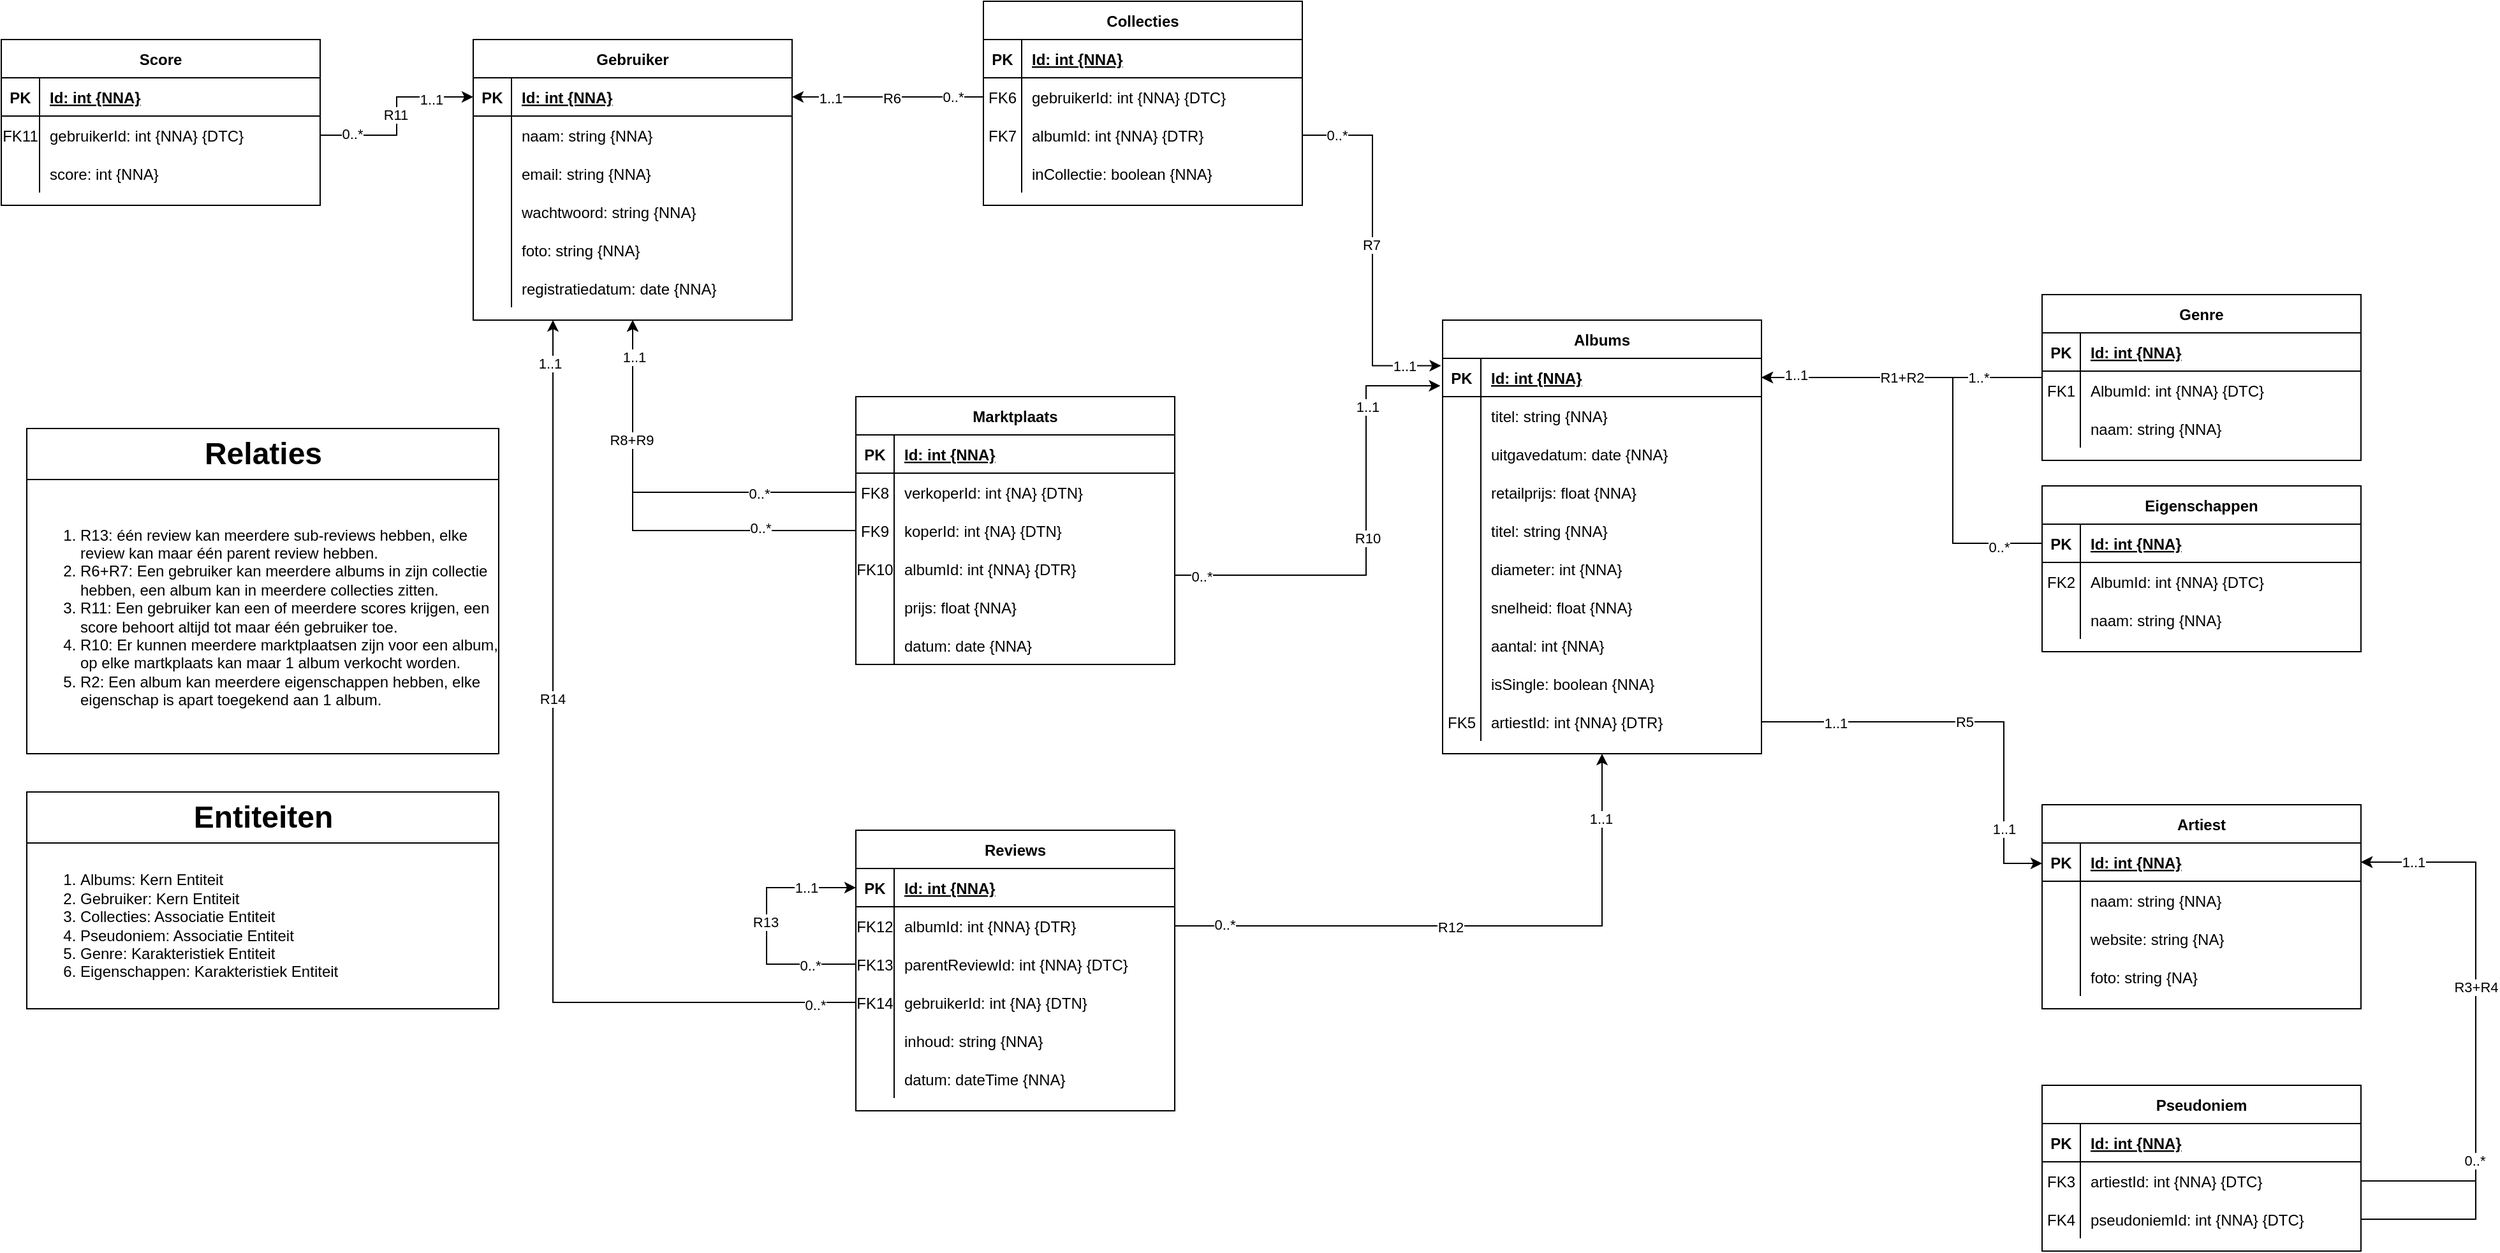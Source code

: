 <mxfile version="24.5.1" type="device">
  <diagram id="R2lEEEUBdFMjLlhIrx00" name="Page-1">
    <mxGraphModel dx="2793" dy="1229" grid="1" gridSize="10" guides="1" tooltips="1" connect="1" arrows="1" fold="1" page="0" pageScale="1" pageWidth="850" pageHeight="1100" math="0" shadow="0" extFonts="Permanent Marker^https://fonts.googleapis.com/css?family=Permanent+Marker">
      <root>
        <mxCell id="0" />
        <mxCell id="1" parent="0" />
        <mxCell id="C-vyLk0tnHw3VtMMgP7b-23" value="Albums" style="shape=table;startSize=30;container=1;collapsible=1;childLayout=tableLayout;fixedRows=1;rowLines=0;fontStyle=1;align=center;resizeLast=1;" parent="1" vertex="1">
          <mxGeometry x="130" y="110" width="250" height="340" as="geometry" />
        </mxCell>
        <mxCell id="C-vyLk0tnHw3VtMMgP7b-24" value="" style="shape=partialRectangle;collapsible=0;dropTarget=0;pointerEvents=0;fillColor=none;points=[[0,0.5],[1,0.5]];portConstraint=eastwest;top=0;left=0;right=0;bottom=1;" parent="C-vyLk0tnHw3VtMMgP7b-23" vertex="1">
          <mxGeometry y="30" width="250" height="30" as="geometry" />
        </mxCell>
        <mxCell id="C-vyLk0tnHw3VtMMgP7b-25" value="PK" style="shape=partialRectangle;overflow=hidden;connectable=0;fillColor=none;top=0;left=0;bottom=0;right=0;fontStyle=1;" parent="C-vyLk0tnHw3VtMMgP7b-24" vertex="1">
          <mxGeometry width="30" height="30" as="geometry">
            <mxRectangle width="30" height="30" as="alternateBounds" />
          </mxGeometry>
        </mxCell>
        <mxCell id="C-vyLk0tnHw3VtMMgP7b-26" value="Id: int {NNA}" style="shape=partialRectangle;overflow=hidden;connectable=0;fillColor=none;top=0;left=0;bottom=0;right=0;align=left;spacingLeft=6;fontStyle=5;" parent="C-vyLk0tnHw3VtMMgP7b-24" vertex="1">
          <mxGeometry x="30" width="220" height="30" as="geometry">
            <mxRectangle width="220" height="30" as="alternateBounds" />
          </mxGeometry>
        </mxCell>
        <mxCell id="C-vyLk0tnHw3VtMMgP7b-27" value="" style="shape=partialRectangle;collapsible=0;dropTarget=0;pointerEvents=0;fillColor=none;points=[[0,0.5],[1,0.5]];portConstraint=eastwest;top=0;left=0;right=0;bottom=0;" parent="C-vyLk0tnHw3VtMMgP7b-23" vertex="1">
          <mxGeometry y="60" width="250" height="30" as="geometry" />
        </mxCell>
        <mxCell id="C-vyLk0tnHw3VtMMgP7b-28" value="" style="shape=partialRectangle;overflow=hidden;connectable=0;fillColor=none;top=0;left=0;bottom=0;right=0;" parent="C-vyLk0tnHw3VtMMgP7b-27" vertex="1">
          <mxGeometry width="30" height="30" as="geometry">
            <mxRectangle width="30" height="30" as="alternateBounds" />
          </mxGeometry>
        </mxCell>
        <mxCell id="C-vyLk0tnHw3VtMMgP7b-29" value="titel: string {NNA}" style="shape=partialRectangle;overflow=hidden;connectable=0;fillColor=none;top=0;left=0;bottom=0;right=0;align=left;spacingLeft=6;" parent="C-vyLk0tnHw3VtMMgP7b-27" vertex="1">
          <mxGeometry x="30" width="220" height="30" as="geometry">
            <mxRectangle width="220" height="30" as="alternateBounds" />
          </mxGeometry>
        </mxCell>
        <mxCell id="GWgYArI0rLDhn4OVCh5R-1" value="" style="shape=partialRectangle;collapsible=0;dropTarget=0;pointerEvents=0;fillColor=none;points=[[0,0.5],[1,0.5]];portConstraint=eastwest;top=0;left=0;right=0;bottom=0;" vertex="1" parent="C-vyLk0tnHw3VtMMgP7b-23">
          <mxGeometry y="90" width="250" height="30" as="geometry" />
        </mxCell>
        <mxCell id="GWgYArI0rLDhn4OVCh5R-2" value="" style="shape=partialRectangle;overflow=hidden;connectable=0;fillColor=none;top=0;left=0;bottom=0;right=0;" vertex="1" parent="GWgYArI0rLDhn4OVCh5R-1">
          <mxGeometry width="30" height="30" as="geometry">
            <mxRectangle width="30" height="30" as="alternateBounds" />
          </mxGeometry>
        </mxCell>
        <mxCell id="GWgYArI0rLDhn4OVCh5R-3" value="uitgavedatum: date {NNA}" style="shape=partialRectangle;overflow=hidden;connectable=0;fillColor=none;top=0;left=0;bottom=0;right=0;align=left;spacingLeft=6;" vertex="1" parent="GWgYArI0rLDhn4OVCh5R-1">
          <mxGeometry x="30" width="220" height="30" as="geometry">
            <mxRectangle width="220" height="30" as="alternateBounds" />
          </mxGeometry>
        </mxCell>
        <mxCell id="GWgYArI0rLDhn4OVCh5R-4" value="" style="shape=partialRectangle;collapsible=0;dropTarget=0;pointerEvents=0;fillColor=none;points=[[0,0.5],[1,0.5]];portConstraint=eastwest;top=0;left=0;right=0;bottom=0;" vertex="1" parent="C-vyLk0tnHw3VtMMgP7b-23">
          <mxGeometry y="120" width="250" height="30" as="geometry" />
        </mxCell>
        <mxCell id="GWgYArI0rLDhn4OVCh5R-5" value="" style="shape=partialRectangle;overflow=hidden;connectable=0;fillColor=none;top=0;left=0;bottom=0;right=0;" vertex="1" parent="GWgYArI0rLDhn4OVCh5R-4">
          <mxGeometry width="30" height="30" as="geometry">
            <mxRectangle width="30" height="30" as="alternateBounds" />
          </mxGeometry>
        </mxCell>
        <mxCell id="GWgYArI0rLDhn4OVCh5R-6" value="retailprijs: float {NNA}" style="shape=partialRectangle;overflow=hidden;connectable=0;fillColor=none;top=0;left=0;bottom=0;right=0;align=left;spacingLeft=6;" vertex="1" parent="GWgYArI0rLDhn4OVCh5R-4">
          <mxGeometry x="30" width="220" height="30" as="geometry">
            <mxRectangle width="220" height="30" as="alternateBounds" />
          </mxGeometry>
        </mxCell>
        <mxCell id="GWgYArI0rLDhn4OVCh5R-7" value="" style="shape=partialRectangle;collapsible=0;dropTarget=0;pointerEvents=0;fillColor=none;points=[[0,0.5],[1,0.5]];portConstraint=eastwest;top=0;left=0;right=0;bottom=0;" vertex="1" parent="C-vyLk0tnHw3VtMMgP7b-23">
          <mxGeometry y="150" width="250" height="30" as="geometry" />
        </mxCell>
        <mxCell id="GWgYArI0rLDhn4OVCh5R-8" value="" style="shape=partialRectangle;overflow=hidden;connectable=0;fillColor=none;top=0;left=0;bottom=0;right=0;" vertex="1" parent="GWgYArI0rLDhn4OVCh5R-7">
          <mxGeometry width="30" height="30" as="geometry">
            <mxRectangle width="30" height="30" as="alternateBounds" />
          </mxGeometry>
        </mxCell>
        <mxCell id="GWgYArI0rLDhn4OVCh5R-9" value="titel: string {NNA}" style="shape=partialRectangle;overflow=hidden;connectable=0;fillColor=none;top=0;left=0;bottom=0;right=0;align=left;spacingLeft=6;" vertex="1" parent="GWgYArI0rLDhn4OVCh5R-7">
          <mxGeometry x="30" width="220" height="30" as="geometry">
            <mxRectangle width="220" height="30" as="alternateBounds" />
          </mxGeometry>
        </mxCell>
        <mxCell id="GWgYArI0rLDhn4OVCh5R-10" value="" style="shape=partialRectangle;collapsible=0;dropTarget=0;pointerEvents=0;fillColor=none;points=[[0,0.5],[1,0.5]];portConstraint=eastwest;top=0;left=0;right=0;bottom=0;" vertex="1" parent="C-vyLk0tnHw3VtMMgP7b-23">
          <mxGeometry y="180" width="250" height="30" as="geometry" />
        </mxCell>
        <mxCell id="GWgYArI0rLDhn4OVCh5R-11" value="" style="shape=partialRectangle;overflow=hidden;connectable=0;fillColor=none;top=0;left=0;bottom=0;right=0;" vertex="1" parent="GWgYArI0rLDhn4OVCh5R-10">
          <mxGeometry width="30" height="30" as="geometry">
            <mxRectangle width="30" height="30" as="alternateBounds" />
          </mxGeometry>
        </mxCell>
        <mxCell id="GWgYArI0rLDhn4OVCh5R-12" value="diameter: int {NNA}" style="shape=partialRectangle;overflow=hidden;connectable=0;fillColor=none;top=0;left=0;bottom=0;right=0;align=left;spacingLeft=6;" vertex="1" parent="GWgYArI0rLDhn4OVCh5R-10">
          <mxGeometry x="30" width="220" height="30" as="geometry">
            <mxRectangle width="220" height="30" as="alternateBounds" />
          </mxGeometry>
        </mxCell>
        <mxCell id="GWgYArI0rLDhn4OVCh5R-13" value="" style="shape=partialRectangle;collapsible=0;dropTarget=0;pointerEvents=0;fillColor=none;points=[[0,0.5],[1,0.5]];portConstraint=eastwest;top=0;left=0;right=0;bottom=0;" vertex="1" parent="C-vyLk0tnHw3VtMMgP7b-23">
          <mxGeometry y="210" width="250" height="30" as="geometry" />
        </mxCell>
        <mxCell id="GWgYArI0rLDhn4OVCh5R-14" value="" style="shape=partialRectangle;overflow=hidden;connectable=0;fillColor=none;top=0;left=0;bottom=0;right=0;" vertex="1" parent="GWgYArI0rLDhn4OVCh5R-13">
          <mxGeometry width="30" height="30" as="geometry">
            <mxRectangle width="30" height="30" as="alternateBounds" />
          </mxGeometry>
        </mxCell>
        <mxCell id="GWgYArI0rLDhn4OVCh5R-15" value="snelheid: float {NNA}" style="shape=partialRectangle;overflow=hidden;connectable=0;fillColor=none;top=0;left=0;bottom=0;right=0;align=left;spacingLeft=6;" vertex="1" parent="GWgYArI0rLDhn4OVCh5R-13">
          <mxGeometry x="30" width="220" height="30" as="geometry">
            <mxRectangle width="220" height="30" as="alternateBounds" />
          </mxGeometry>
        </mxCell>
        <mxCell id="GWgYArI0rLDhn4OVCh5R-16" value="" style="shape=partialRectangle;collapsible=0;dropTarget=0;pointerEvents=0;fillColor=none;points=[[0,0.5],[1,0.5]];portConstraint=eastwest;top=0;left=0;right=0;bottom=0;" vertex="1" parent="C-vyLk0tnHw3VtMMgP7b-23">
          <mxGeometry y="240" width="250" height="30" as="geometry" />
        </mxCell>
        <mxCell id="GWgYArI0rLDhn4OVCh5R-17" value="" style="shape=partialRectangle;overflow=hidden;connectable=0;fillColor=none;top=0;left=0;bottom=0;right=0;" vertex="1" parent="GWgYArI0rLDhn4OVCh5R-16">
          <mxGeometry width="30" height="30" as="geometry">
            <mxRectangle width="30" height="30" as="alternateBounds" />
          </mxGeometry>
        </mxCell>
        <mxCell id="GWgYArI0rLDhn4OVCh5R-18" value="aantal: int {NNA}" style="shape=partialRectangle;overflow=hidden;connectable=0;fillColor=none;top=0;left=0;bottom=0;right=0;align=left;spacingLeft=6;" vertex="1" parent="GWgYArI0rLDhn4OVCh5R-16">
          <mxGeometry x="30" width="220" height="30" as="geometry">
            <mxRectangle width="220" height="30" as="alternateBounds" />
          </mxGeometry>
        </mxCell>
        <mxCell id="GWgYArI0rLDhn4OVCh5R-19" value="" style="shape=partialRectangle;collapsible=0;dropTarget=0;pointerEvents=0;fillColor=none;points=[[0,0.5],[1,0.5]];portConstraint=eastwest;top=0;left=0;right=0;bottom=0;" vertex="1" parent="C-vyLk0tnHw3VtMMgP7b-23">
          <mxGeometry y="270" width="250" height="30" as="geometry" />
        </mxCell>
        <mxCell id="GWgYArI0rLDhn4OVCh5R-20" value="" style="shape=partialRectangle;overflow=hidden;connectable=0;fillColor=none;top=0;left=0;bottom=0;right=0;" vertex="1" parent="GWgYArI0rLDhn4OVCh5R-19">
          <mxGeometry width="30" height="30" as="geometry">
            <mxRectangle width="30" height="30" as="alternateBounds" />
          </mxGeometry>
        </mxCell>
        <mxCell id="GWgYArI0rLDhn4OVCh5R-21" value="isSingle: boolean {NNA}" style="shape=partialRectangle;overflow=hidden;connectable=0;fillColor=none;top=0;left=0;bottom=0;right=0;align=left;spacingLeft=6;" vertex="1" parent="GWgYArI0rLDhn4OVCh5R-19">
          <mxGeometry x="30" width="220" height="30" as="geometry">
            <mxRectangle width="220" height="30" as="alternateBounds" />
          </mxGeometry>
        </mxCell>
        <mxCell id="GWgYArI0rLDhn4OVCh5R-22" value="" style="shape=partialRectangle;collapsible=0;dropTarget=0;pointerEvents=0;fillColor=none;points=[[0,0.5],[1,0.5]];portConstraint=eastwest;top=0;left=0;right=0;bottom=0;" vertex="1" parent="C-vyLk0tnHw3VtMMgP7b-23">
          <mxGeometry y="300" width="250" height="30" as="geometry" />
        </mxCell>
        <mxCell id="GWgYArI0rLDhn4OVCh5R-23" value="FK5" style="shape=partialRectangle;overflow=hidden;connectable=0;fillColor=none;top=0;left=0;bottom=0;right=0;" vertex="1" parent="GWgYArI0rLDhn4OVCh5R-22">
          <mxGeometry width="30" height="30" as="geometry">
            <mxRectangle width="30" height="30" as="alternateBounds" />
          </mxGeometry>
        </mxCell>
        <mxCell id="GWgYArI0rLDhn4OVCh5R-24" value="artiestId: int {NNA} {DTR}" style="shape=partialRectangle;overflow=hidden;connectable=0;fillColor=none;top=0;left=0;bottom=0;right=0;align=left;spacingLeft=6;" vertex="1" parent="GWgYArI0rLDhn4OVCh5R-22">
          <mxGeometry x="30" width="220" height="30" as="geometry">
            <mxRectangle width="220" height="30" as="alternateBounds" />
          </mxGeometry>
        </mxCell>
        <mxCell id="GWgYArI0rLDhn4OVCh5R-56" style="edgeStyle=orthogonalEdgeStyle;rounded=0;orthogonalLoop=1;jettySize=auto;html=1;" edge="1" parent="1" source="GWgYArI0rLDhn4OVCh5R-25" target="C-vyLk0tnHw3VtMMgP7b-24">
          <mxGeometry relative="1" as="geometry" />
        </mxCell>
        <mxCell id="GWgYArI0rLDhn4OVCh5R-251" style="edgeStyle=orthogonalEdgeStyle;rounded=0;orthogonalLoop=1;jettySize=auto;html=1;entryX=0;entryY=0.5;entryDx=0;entryDy=0;" edge="1" parent="1" source="GWgYArI0rLDhn4OVCh5R-223" target="GWgYArI0rLDhn4OVCh5R-220">
          <mxGeometry relative="1" as="geometry">
            <Array as="points">
              <mxPoint x="-400" y="615" />
              <mxPoint x="-400" y="555" />
            </Array>
          </mxGeometry>
        </mxCell>
        <mxCell id="GWgYArI0rLDhn4OVCh5R-252" value="0..*" style="edgeLabel;html=1;align=center;verticalAlign=middle;resizable=0;points=[];" vertex="1" connectable="0" parent="GWgYArI0rLDhn4OVCh5R-251">
          <mxGeometry x="-0.633" y="1" relative="1" as="geometry">
            <mxPoint as="offset" />
          </mxGeometry>
        </mxCell>
        <mxCell id="GWgYArI0rLDhn4OVCh5R-253" value="1..1" style="edgeLabel;html=1;align=center;verticalAlign=middle;resizable=0;points=[];" vertex="1" connectable="0" parent="GWgYArI0rLDhn4OVCh5R-251">
          <mxGeometry x="0.608" relative="1" as="geometry">
            <mxPoint as="offset" />
          </mxGeometry>
        </mxCell>
        <mxCell id="GWgYArI0rLDhn4OVCh5R-254" value="R13" style="edgeLabel;html=1;align=center;verticalAlign=middle;resizable=0;points=[];" vertex="1" connectable="0" parent="GWgYArI0rLDhn4OVCh5R-251">
          <mxGeometry x="0.037" y="1" relative="1" as="geometry">
            <mxPoint as="offset" />
          </mxGeometry>
        </mxCell>
        <mxCell id="GWgYArI0rLDhn4OVCh5R-25" value="Genre" style="shape=table;startSize=30;container=1;collapsible=1;childLayout=tableLayout;fixedRows=1;rowLines=0;fontStyle=1;align=center;resizeLast=1;" vertex="1" parent="1">
          <mxGeometry x="600" y="90" width="250" height="130" as="geometry" />
        </mxCell>
        <mxCell id="GWgYArI0rLDhn4OVCh5R-26" value="" style="shape=partialRectangle;collapsible=0;dropTarget=0;pointerEvents=0;fillColor=none;points=[[0,0.5],[1,0.5]];portConstraint=eastwest;top=0;left=0;right=0;bottom=1;" vertex="1" parent="GWgYArI0rLDhn4OVCh5R-25">
          <mxGeometry y="30" width="250" height="30" as="geometry" />
        </mxCell>
        <mxCell id="GWgYArI0rLDhn4OVCh5R-27" value="PK" style="shape=partialRectangle;overflow=hidden;connectable=0;fillColor=none;top=0;left=0;bottom=0;right=0;fontStyle=1;" vertex="1" parent="GWgYArI0rLDhn4OVCh5R-26">
          <mxGeometry width="30" height="30" as="geometry">
            <mxRectangle width="30" height="30" as="alternateBounds" />
          </mxGeometry>
        </mxCell>
        <mxCell id="GWgYArI0rLDhn4OVCh5R-28" value="Id: int {NNA}" style="shape=partialRectangle;overflow=hidden;connectable=0;fillColor=none;top=0;left=0;bottom=0;right=0;align=left;spacingLeft=6;fontStyle=5;" vertex="1" parent="GWgYArI0rLDhn4OVCh5R-26">
          <mxGeometry x="30" width="220" height="30" as="geometry">
            <mxRectangle width="220" height="30" as="alternateBounds" />
          </mxGeometry>
        </mxCell>
        <mxCell id="GWgYArI0rLDhn4OVCh5R-50" value="" style="shape=partialRectangle;collapsible=0;dropTarget=0;pointerEvents=0;fillColor=none;points=[[0,0.5],[1,0.5]];portConstraint=eastwest;top=0;left=0;right=0;bottom=0;" vertex="1" parent="GWgYArI0rLDhn4OVCh5R-25">
          <mxGeometry y="60" width="250" height="30" as="geometry" />
        </mxCell>
        <mxCell id="GWgYArI0rLDhn4OVCh5R-51" value="FK1" style="shape=partialRectangle;overflow=hidden;connectable=0;fillColor=none;top=0;left=0;bottom=0;right=0;" vertex="1" parent="GWgYArI0rLDhn4OVCh5R-50">
          <mxGeometry width="30" height="30" as="geometry">
            <mxRectangle width="30" height="30" as="alternateBounds" />
          </mxGeometry>
        </mxCell>
        <mxCell id="GWgYArI0rLDhn4OVCh5R-52" value="AlbumId: int {NNA} {DTC}" style="shape=partialRectangle;overflow=hidden;connectable=0;fillColor=none;top=0;left=0;bottom=0;right=0;align=left;spacingLeft=6;" vertex="1" parent="GWgYArI0rLDhn4OVCh5R-50">
          <mxGeometry x="30" width="220" height="30" as="geometry">
            <mxRectangle width="220" height="30" as="alternateBounds" />
          </mxGeometry>
        </mxCell>
        <mxCell id="GWgYArI0rLDhn4OVCh5R-53" value="" style="shape=partialRectangle;collapsible=0;dropTarget=0;pointerEvents=0;fillColor=none;points=[[0,0.5],[1,0.5]];portConstraint=eastwest;top=0;left=0;right=0;bottom=0;" vertex="1" parent="GWgYArI0rLDhn4OVCh5R-25">
          <mxGeometry y="90" width="250" height="30" as="geometry" />
        </mxCell>
        <mxCell id="GWgYArI0rLDhn4OVCh5R-54" value="" style="shape=partialRectangle;overflow=hidden;connectable=0;fillColor=none;top=0;left=0;bottom=0;right=0;" vertex="1" parent="GWgYArI0rLDhn4OVCh5R-53">
          <mxGeometry width="30" height="30" as="geometry">
            <mxRectangle width="30" height="30" as="alternateBounds" />
          </mxGeometry>
        </mxCell>
        <mxCell id="GWgYArI0rLDhn4OVCh5R-55" value="naam: string {NNA}" style="shape=partialRectangle;overflow=hidden;connectable=0;fillColor=none;top=0;left=0;bottom=0;right=0;align=left;spacingLeft=6;" vertex="1" parent="GWgYArI0rLDhn4OVCh5R-53">
          <mxGeometry x="30" width="220" height="30" as="geometry">
            <mxRectangle width="220" height="30" as="alternateBounds" />
          </mxGeometry>
        </mxCell>
        <mxCell id="GWgYArI0rLDhn4OVCh5R-64" value="Eigenschappen" style="shape=table;startSize=30;container=1;collapsible=1;childLayout=tableLayout;fixedRows=1;rowLines=0;fontStyle=1;align=center;resizeLast=1;" vertex="1" parent="1">
          <mxGeometry x="600" y="240" width="250" height="130" as="geometry" />
        </mxCell>
        <mxCell id="GWgYArI0rLDhn4OVCh5R-65" value="" style="shape=partialRectangle;collapsible=0;dropTarget=0;pointerEvents=0;fillColor=none;points=[[0,0.5],[1,0.5]];portConstraint=eastwest;top=0;left=0;right=0;bottom=1;" vertex="1" parent="GWgYArI0rLDhn4OVCh5R-64">
          <mxGeometry y="30" width="250" height="30" as="geometry" />
        </mxCell>
        <mxCell id="GWgYArI0rLDhn4OVCh5R-66" value="PK" style="shape=partialRectangle;overflow=hidden;connectable=0;fillColor=none;top=0;left=0;bottom=0;right=0;fontStyle=1;" vertex="1" parent="GWgYArI0rLDhn4OVCh5R-65">
          <mxGeometry width="30" height="30" as="geometry">
            <mxRectangle width="30" height="30" as="alternateBounds" />
          </mxGeometry>
        </mxCell>
        <mxCell id="GWgYArI0rLDhn4OVCh5R-67" value="Id: int {NNA}" style="shape=partialRectangle;overflow=hidden;connectable=0;fillColor=none;top=0;left=0;bottom=0;right=0;align=left;spacingLeft=6;fontStyle=5;" vertex="1" parent="GWgYArI0rLDhn4OVCh5R-65">
          <mxGeometry x="30" width="220" height="30" as="geometry">
            <mxRectangle width="220" height="30" as="alternateBounds" />
          </mxGeometry>
        </mxCell>
        <mxCell id="GWgYArI0rLDhn4OVCh5R-68" value="" style="shape=partialRectangle;collapsible=0;dropTarget=0;pointerEvents=0;fillColor=none;points=[[0,0.5],[1,0.5]];portConstraint=eastwest;top=0;left=0;right=0;bottom=0;" vertex="1" parent="GWgYArI0rLDhn4OVCh5R-64">
          <mxGeometry y="60" width="250" height="30" as="geometry" />
        </mxCell>
        <mxCell id="GWgYArI0rLDhn4OVCh5R-69" value="FK2" style="shape=partialRectangle;overflow=hidden;connectable=0;fillColor=none;top=0;left=0;bottom=0;right=0;" vertex="1" parent="GWgYArI0rLDhn4OVCh5R-68">
          <mxGeometry width="30" height="30" as="geometry">
            <mxRectangle width="30" height="30" as="alternateBounds" />
          </mxGeometry>
        </mxCell>
        <mxCell id="GWgYArI0rLDhn4OVCh5R-70" value="AlbumId: int {NNA} {DTC}" style="shape=partialRectangle;overflow=hidden;connectable=0;fillColor=none;top=0;left=0;bottom=0;right=0;align=left;spacingLeft=6;" vertex="1" parent="GWgYArI0rLDhn4OVCh5R-68">
          <mxGeometry x="30" width="220" height="30" as="geometry">
            <mxRectangle width="220" height="30" as="alternateBounds" />
          </mxGeometry>
        </mxCell>
        <mxCell id="GWgYArI0rLDhn4OVCh5R-71" value="" style="shape=partialRectangle;collapsible=0;dropTarget=0;pointerEvents=0;fillColor=none;points=[[0,0.5],[1,0.5]];portConstraint=eastwest;top=0;left=0;right=0;bottom=0;" vertex="1" parent="GWgYArI0rLDhn4OVCh5R-64">
          <mxGeometry y="90" width="250" height="30" as="geometry" />
        </mxCell>
        <mxCell id="GWgYArI0rLDhn4OVCh5R-72" value="" style="shape=partialRectangle;overflow=hidden;connectable=0;fillColor=none;top=0;left=0;bottom=0;right=0;" vertex="1" parent="GWgYArI0rLDhn4OVCh5R-71">
          <mxGeometry width="30" height="30" as="geometry">
            <mxRectangle width="30" height="30" as="alternateBounds" />
          </mxGeometry>
        </mxCell>
        <mxCell id="GWgYArI0rLDhn4OVCh5R-73" value="naam: string {NNA}" style="shape=partialRectangle;overflow=hidden;connectable=0;fillColor=none;top=0;left=0;bottom=0;right=0;align=left;spacingLeft=6;" vertex="1" parent="GWgYArI0rLDhn4OVCh5R-71">
          <mxGeometry x="30" width="220" height="30" as="geometry">
            <mxRectangle width="220" height="30" as="alternateBounds" />
          </mxGeometry>
        </mxCell>
        <mxCell id="GWgYArI0rLDhn4OVCh5R-74" style="edgeStyle=orthogonalEdgeStyle;rounded=0;orthogonalLoop=1;jettySize=auto;html=1;entryX=1;entryY=0.5;entryDx=0;entryDy=0;" edge="1" parent="1" source="GWgYArI0rLDhn4OVCh5R-65" target="C-vyLk0tnHw3VtMMgP7b-24">
          <mxGeometry relative="1" as="geometry">
            <Array as="points">
              <mxPoint x="530" y="285" />
              <mxPoint x="530" y="155" />
            </Array>
          </mxGeometry>
        </mxCell>
        <mxCell id="GWgYArI0rLDhn4OVCh5R-75" value="1..1" style="edgeLabel;html=1;align=center;verticalAlign=middle;resizable=0;points=[];" vertex="1" connectable="0" parent="GWgYArI0rLDhn4OVCh5R-74">
          <mxGeometry x="0.847" y="-2" relative="1" as="geometry">
            <mxPoint as="offset" />
          </mxGeometry>
        </mxCell>
        <mxCell id="GWgYArI0rLDhn4OVCh5R-80" value="1..*" style="edgeLabel;html=1;align=center;verticalAlign=middle;resizable=0;points=[];" vertex="1" connectable="0" parent="GWgYArI0rLDhn4OVCh5R-74">
          <mxGeometry x="0.207" relative="1" as="geometry">
            <mxPoint x="31" as="offset" />
          </mxGeometry>
        </mxCell>
        <mxCell id="GWgYArI0rLDhn4OVCh5R-81" value="R1+R2" style="edgeLabel;html=1;align=center;verticalAlign=middle;resizable=0;points=[];" vertex="1" connectable="0" parent="GWgYArI0rLDhn4OVCh5R-74">
          <mxGeometry x="0.56" relative="1" as="geometry">
            <mxPoint x="33" as="offset" />
          </mxGeometry>
        </mxCell>
        <mxCell id="GWgYArI0rLDhn4OVCh5R-269" value="0..*" style="edgeLabel;html=1;align=center;verticalAlign=middle;resizable=0;points=[];" vertex="1" connectable="0" parent="GWgYArI0rLDhn4OVCh5R-74">
          <mxGeometry x="-0.806" y="3" relative="1" as="geometry">
            <mxPoint as="offset" />
          </mxGeometry>
        </mxCell>
        <mxCell id="GWgYArI0rLDhn4OVCh5R-82" value="Artiest" style="shape=table;startSize=30;container=1;collapsible=1;childLayout=tableLayout;fixedRows=1;rowLines=0;fontStyle=1;align=center;resizeLast=1;" vertex="1" parent="1">
          <mxGeometry x="600" y="490" width="250" height="160" as="geometry" />
        </mxCell>
        <mxCell id="GWgYArI0rLDhn4OVCh5R-83" value="" style="shape=partialRectangle;collapsible=0;dropTarget=0;pointerEvents=0;fillColor=none;points=[[0,0.5],[1,0.5]];portConstraint=eastwest;top=0;left=0;right=0;bottom=1;" vertex="1" parent="GWgYArI0rLDhn4OVCh5R-82">
          <mxGeometry y="30" width="250" height="30" as="geometry" />
        </mxCell>
        <mxCell id="GWgYArI0rLDhn4OVCh5R-84" value="PK" style="shape=partialRectangle;overflow=hidden;connectable=0;fillColor=none;top=0;left=0;bottom=0;right=0;fontStyle=1;" vertex="1" parent="GWgYArI0rLDhn4OVCh5R-83">
          <mxGeometry width="30" height="30" as="geometry">
            <mxRectangle width="30" height="30" as="alternateBounds" />
          </mxGeometry>
        </mxCell>
        <mxCell id="GWgYArI0rLDhn4OVCh5R-85" value="Id: int {NNA}" style="shape=partialRectangle;overflow=hidden;connectable=0;fillColor=none;top=0;left=0;bottom=0;right=0;align=left;spacingLeft=6;fontStyle=5;" vertex="1" parent="GWgYArI0rLDhn4OVCh5R-83">
          <mxGeometry x="30" width="220" height="30" as="geometry">
            <mxRectangle width="220" height="30" as="alternateBounds" />
          </mxGeometry>
        </mxCell>
        <mxCell id="GWgYArI0rLDhn4OVCh5R-89" value="" style="shape=partialRectangle;collapsible=0;dropTarget=0;pointerEvents=0;fillColor=none;points=[[0,0.5],[1,0.5]];portConstraint=eastwest;top=0;left=0;right=0;bottom=0;" vertex="1" parent="GWgYArI0rLDhn4OVCh5R-82">
          <mxGeometry y="60" width="250" height="30" as="geometry" />
        </mxCell>
        <mxCell id="GWgYArI0rLDhn4OVCh5R-90" value="" style="shape=partialRectangle;overflow=hidden;connectable=0;fillColor=none;top=0;left=0;bottom=0;right=0;" vertex="1" parent="GWgYArI0rLDhn4OVCh5R-89">
          <mxGeometry width="30" height="30" as="geometry">
            <mxRectangle width="30" height="30" as="alternateBounds" />
          </mxGeometry>
        </mxCell>
        <mxCell id="GWgYArI0rLDhn4OVCh5R-91" value="naam: string {NNA}" style="shape=partialRectangle;overflow=hidden;connectable=0;fillColor=none;top=0;left=0;bottom=0;right=0;align=left;spacingLeft=6;" vertex="1" parent="GWgYArI0rLDhn4OVCh5R-89">
          <mxGeometry x="30" width="220" height="30" as="geometry">
            <mxRectangle width="220" height="30" as="alternateBounds" />
          </mxGeometry>
        </mxCell>
        <mxCell id="GWgYArI0rLDhn4OVCh5R-92" value="" style="shape=partialRectangle;collapsible=0;dropTarget=0;pointerEvents=0;fillColor=none;points=[[0,0.5],[1,0.5]];portConstraint=eastwest;top=0;left=0;right=0;bottom=0;" vertex="1" parent="GWgYArI0rLDhn4OVCh5R-82">
          <mxGeometry y="90" width="250" height="30" as="geometry" />
        </mxCell>
        <mxCell id="GWgYArI0rLDhn4OVCh5R-93" value="" style="shape=partialRectangle;overflow=hidden;connectable=0;fillColor=none;top=0;left=0;bottom=0;right=0;" vertex="1" parent="GWgYArI0rLDhn4OVCh5R-92">
          <mxGeometry width="30" height="30" as="geometry">
            <mxRectangle width="30" height="30" as="alternateBounds" />
          </mxGeometry>
        </mxCell>
        <mxCell id="GWgYArI0rLDhn4OVCh5R-94" value="website: string {NA}" style="shape=partialRectangle;overflow=hidden;connectable=0;fillColor=none;top=0;left=0;bottom=0;right=0;align=left;spacingLeft=6;" vertex="1" parent="GWgYArI0rLDhn4OVCh5R-92">
          <mxGeometry x="30" width="220" height="30" as="geometry">
            <mxRectangle width="220" height="30" as="alternateBounds" />
          </mxGeometry>
        </mxCell>
        <mxCell id="GWgYArI0rLDhn4OVCh5R-95" value="" style="shape=partialRectangle;collapsible=0;dropTarget=0;pointerEvents=0;fillColor=none;points=[[0,0.5],[1,0.5]];portConstraint=eastwest;top=0;left=0;right=0;bottom=0;" vertex="1" parent="GWgYArI0rLDhn4OVCh5R-82">
          <mxGeometry y="120" width="250" height="30" as="geometry" />
        </mxCell>
        <mxCell id="GWgYArI0rLDhn4OVCh5R-96" value="" style="shape=partialRectangle;overflow=hidden;connectable=0;fillColor=none;top=0;left=0;bottom=0;right=0;" vertex="1" parent="GWgYArI0rLDhn4OVCh5R-95">
          <mxGeometry width="30" height="30" as="geometry">
            <mxRectangle width="30" height="30" as="alternateBounds" />
          </mxGeometry>
        </mxCell>
        <mxCell id="GWgYArI0rLDhn4OVCh5R-97" value="foto: string {NA}" style="shape=partialRectangle;overflow=hidden;connectable=0;fillColor=none;top=0;left=0;bottom=0;right=0;align=left;spacingLeft=6;" vertex="1" parent="GWgYArI0rLDhn4OVCh5R-95">
          <mxGeometry x="30" width="220" height="30" as="geometry">
            <mxRectangle width="220" height="30" as="alternateBounds" />
          </mxGeometry>
        </mxCell>
        <mxCell id="GWgYArI0rLDhn4OVCh5R-98" value="Pseudoniem" style="shape=table;startSize=30;container=1;collapsible=1;childLayout=tableLayout;fixedRows=1;rowLines=0;fontStyle=1;align=center;resizeLast=1;" vertex="1" parent="1">
          <mxGeometry x="600" y="710" width="250" height="130" as="geometry" />
        </mxCell>
        <mxCell id="GWgYArI0rLDhn4OVCh5R-99" value="" style="shape=partialRectangle;collapsible=0;dropTarget=0;pointerEvents=0;fillColor=none;points=[[0,0.5],[1,0.5]];portConstraint=eastwest;top=0;left=0;right=0;bottom=1;" vertex="1" parent="GWgYArI0rLDhn4OVCh5R-98">
          <mxGeometry y="30" width="250" height="30" as="geometry" />
        </mxCell>
        <mxCell id="GWgYArI0rLDhn4OVCh5R-100" value="PK" style="shape=partialRectangle;overflow=hidden;connectable=0;fillColor=none;top=0;left=0;bottom=0;right=0;fontStyle=1;" vertex="1" parent="GWgYArI0rLDhn4OVCh5R-99">
          <mxGeometry width="30" height="30" as="geometry">
            <mxRectangle width="30" height="30" as="alternateBounds" />
          </mxGeometry>
        </mxCell>
        <mxCell id="GWgYArI0rLDhn4OVCh5R-101" value="Id: int {NNA}" style="shape=partialRectangle;overflow=hidden;connectable=0;fillColor=none;top=0;left=0;bottom=0;right=0;align=left;spacingLeft=6;fontStyle=5;" vertex="1" parent="GWgYArI0rLDhn4OVCh5R-99">
          <mxGeometry x="30" width="220" height="30" as="geometry">
            <mxRectangle width="220" height="30" as="alternateBounds" />
          </mxGeometry>
        </mxCell>
        <mxCell id="GWgYArI0rLDhn4OVCh5R-102" value="" style="shape=partialRectangle;collapsible=0;dropTarget=0;pointerEvents=0;fillColor=none;points=[[0,0.5],[1,0.5]];portConstraint=eastwest;top=0;left=0;right=0;bottom=0;" vertex="1" parent="GWgYArI0rLDhn4OVCh5R-98">
          <mxGeometry y="60" width="250" height="30" as="geometry" />
        </mxCell>
        <mxCell id="GWgYArI0rLDhn4OVCh5R-103" value="FK3" style="shape=partialRectangle;overflow=hidden;connectable=0;fillColor=none;top=0;left=0;bottom=0;right=0;" vertex="1" parent="GWgYArI0rLDhn4OVCh5R-102">
          <mxGeometry width="30" height="30" as="geometry">
            <mxRectangle width="30" height="30" as="alternateBounds" />
          </mxGeometry>
        </mxCell>
        <mxCell id="GWgYArI0rLDhn4OVCh5R-104" value="artiestId: int {NNA} {DTC}" style="shape=partialRectangle;overflow=hidden;connectable=0;fillColor=none;top=0;left=0;bottom=0;right=0;align=left;spacingLeft=6;" vertex="1" parent="GWgYArI0rLDhn4OVCh5R-102">
          <mxGeometry x="30" width="220" height="30" as="geometry">
            <mxRectangle width="220" height="30" as="alternateBounds" />
          </mxGeometry>
        </mxCell>
        <mxCell id="GWgYArI0rLDhn4OVCh5R-105" value="" style="shape=partialRectangle;collapsible=0;dropTarget=0;pointerEvents=0;fillColor=none;points=[[0,0.5],[1,0.5]];portConstraint=eastwest;top=0;left=0;right=0;bottom=0;" vertex="1" parent="GWgYArI0rLDhn4OVCh5R-98">
          <mxGeometry y="90" width="250" height="30" as="geometry" />
        </mxCell>
        <mxCell id="GWgYArI0rLDhn4OVCh5R-106" value="FK4" style="shape=partialRectangle;overflow=hidden;connectable=0;fillColor=none;top=0;left=0;bottom=0;right=0;" vertex="1" parent="GWgYArI0rLDhn4OVCh5R-105">
          <mxGeometry width="30" height="30" as="geometry">
            <mxRectangle width="30" height="30" as="alternateBounds" />
          </mxGeometry>
        </mxCell>
        <mxCell id="GWgYArI0rLDhn4OVCh5R-107" value="pseudoniemId: int {NNA} {DTC}" style="shape=partialRectangle;overflow=hidden;connectable=0;fillColor=none;top=0;left=0;bottom=0;right=0;align=left;spacingLeft=6;" vertex="1" parent="GWgYArI0rLDhn4OVCh5R-105">
          <mxGeometry x="30" width="220" height="30" as="geometry">
            <mxRectangle width="220" height="30" as="alternateBounds" />
          </mxGeometry>
        </mxCell>
        <mxCell id="GWgYArI0rLDhn4OVCh5R-108" style="edgeStyle=orthogonalEdgeStyle;rounded=0;orthogonalLoop=1;jettySize=auto;html=1;" edge="1" parent="1" source="GWgYArI0rLDhn4OVCh5R-102">
          <mxGeometry relative="1" as="geometry">
            <mxPoint x="850" y="535" as="targetPoint" />
            <Array as="points">
              <mxPoint x="940" y="785" />
              <mxPoint x="940" y="535" />
            </Array>
          </mxGeometry>
        </mxCell>
        <mxCell id="GWgYArI0rLDhn4OVCh5R-109" style="edgeStyle=orthogonalEdgeStyle;rounded=0;orthogonalLoop=1;jettySize=auto;html=1;entryX=1;entryY=0.5;entryDx=0;entryDy=0;exitX=1;exitY=0.5;exitDx=0;exitDy=0;" edge="1" parent="1" source="GWgYArI0rLDhn4OVCh5R-105" target="GWgYArI0rLDhn4OVCh5R-83">
          <mxGeometry relative="1" as="geometry">
            <mxPoint x="600" y="815" as="sourcePoint" />
            <mxPoint x="890" y="510" as="targetPoint" />
            <Array as="points">
              <mxPoint x="940" y="815" />
              <mxPoint x="940" y="535" />
            </Array>
          </mxGeometry>
        </mxCell>
        <mxCell id="GWgYArI0rLDhn4OVCh5R-110" value="0..*" style="edgeLabel;html=1;align=center;verticalAlign=middle;resizable=0;points=[];" vertex="1" connectable="0" parent="GWgYArI0rLDhn4OVCh5R-109">
          <mxGeometry x="-0.406" y="1" relative="1" as="geometry">
            <mxPoint as="offset" />
          </mxGeometry>
        </mxCell>
        <mxCell id="GWgYArI0rLDhn4OVCh5R-111" value="1..1" style="edgeLabel;html=1;align=center;verticalAlign=middle;resizable=0;points=[];" vertex="1" connectable="0" parent="GWgYArI0rLDhn4OVCh5R-109">
          <mxGeometry x="0.822" relative="1" as="geometry">
            <mxPoint as="offset" />
          </mxGeometry>
        </mxCell>
        <mxCell id="GWgYArI0rLDhn4OVCh5R-112" value="R3+R4" style="edgeLabel;html=1;align=center;verticalAlign=middle;resizable=0;points=[];" vertex="1" connectable="0" parent="GWgYArI0rLDhn4OVCh5R-109">
          <mxGeometry x="0.183" relative="1" as="geometry">
            <mxPoint as="offset" />
          </mxGeometry>
        </mxCell>
        <mxCell id="GWgYArI0rLDhn4OVCh5R-113" style="edgeStyle=orthogonalEdgeStyle;rounded=0;orthogonalLoop=1;jettySize=auto;html=1;" edge="1" parent="1" source="GWgYArI0rLDhn4OVCh5R-22" target="GWgYArI0rLDhn4OVCh5R-83">
          <mxGeometry relative="1" as="geometry">
            <mxPoint x="570" y="550" as="targetPoint" />
            <Array as="points">
              <mxPoint x="570" y="425" />
              <mxPoint x="570" y="536" />
            </Array>
          </mxGeometry>
        </mxCell>
        <mxCell id="GWgYArI0rLDhn4OVCh5R-114" value="1..1" style="edgeLabel;html=1;align=center;verticalAlign=middle;resizable=0;points=[];" vertex="1" connectable="0" parent="GWgYArI0rLDhn4OVCh5R-113">
          <mxGeometry x="0.653" relative="1" as="geometry">
            <mxPoint as="offset" />
          </mxGeometry>
        </mxCell>
        <mxCell id="GWgYArI0rLDhn4OVCh5R-116" value="1..1" style="edgeLabel;html=1;align=center;verticalAlign=middle;resizable=0;points=[];" vertex="1" connectable="0" parent="GWgYArI0rLDhn4OVCh5R-113">
          <mxGeometry x="-0.653" y="-1" relative="1" as="geometry">
            <mxPoint as="offset" />
          </mxGeometry>
        </mxCell>
        <mxCell id="GWgYArI0rLDhn4OVCh5R-117" value="R5" style="edgeLabel;html=1;align=center;verticalAlign=middle;resizable=0;points=[];" vertex="1" connectable="0" parent="GWgYArI0rLDhn4OVCh5R-113">
          <mxGeometry x="-0.04" relative="1" as="geometry">
            <mxPoint as="offset" />
          </mxGeometry>
        </mxCell>
        <mxCell id="GWgYArI0rLDhn4OVCh5R-118" value="Gebruiker" style="shape=table;startSize=30;container=1;collapsible=1;childLayout=tableLayout;fixedRows=1;rowLines=0;fontStyle=1;align=center;resizeLast=1;" vertex="1" parent="1">
          <mxGeometry x="-630" y="-110" width="250" height="220" as="geometry" />
        </mxCell>
        <mxCell id="GWgYArI0rLDhn4OVCh5R-119" value="" style="shape=partialRectangle;collapsible=0;dropTarget=0;pointerEvents=0;fillColor=none;points=[[0,0.5],[1,0.5]];portConstraint=eastwest;top=0;left=0;right=0;bottom=1;" vertex="1" parent="GWgYArI0rLDhn4OVCh5R-118">
          <mxGeometry y="30" width="250" height="30" as="geometry" />
        </mxCell>
        <mxCell id="GWgYArI0rLDhn4OVCh5R-120" value="PK" style="shape=partialRectangle;overflow=hidden;connectable=0;fillColor=none;top=0;left=0;bottom=0;right=0;fontStyle=1;" vertex="1" parent="GWgYArI0rLDhn4OVCh5R-119">
          <mxGeometry width="30" height="30" as="geometry">
            <mxRectangle width="30" height="30" as="alternateBounds" />
          </mxGeometry>
        </mxCell>
        <mxCell id="GWgYArI0rLDhn4OVCh5R-121" value="Id: int {NNA}" style="shape=partialRectangle;overflow=hidden;connectable=0;fillColor=none;top=0;left=0;bottom=0;right=0;align=left;spacingLeft=6;fontStyle=5;" vertex="1" parent="GWgYArI0rLDhn4OVCh5R-119">
          <mxGeometry x="30" width="220" height="30" as="geometry">
            <mxRectangle width="220" height="30" as="alternateBounds" />
          </mxGeometry>
        </mxCell>
        <mxCell id="GWgYArI0rLDhn4OVCh5R-122" value="" style="shape=partialRectangle;collapsible=0;dropTarget=0;pointerEvents=0;fillColor=none;points=[[0,0.5],[1,0.5]];portConstraint=eastwest;top=0;left=0;right=0;bottom=0;" vertex="1" parent="GWgYArI0rLDhn4OVCh5R-118">
          <mxGeometry y="60" width="250" height="30" as="geometry" />
        </mxCell>
        <mxCell id="GWgYArI0rLDhn4OVCh5R-123" value="" style="shape=partialRectangle;overflow=hidden;connectable=0;fillColor=none;top=0;left=0;bottom=0;right=0;" vertex="1" parent="GWgYArI0rLDhn4OVCh5R-122">
          <mxGeometry width="30" height="30" as="geometry">
            <mxRectangle width="30" height="30" as="alternateBounds" />
          </mxGeometry>
        </mxCell>
        <mxCell id="GWgYArI0rLDhn4OVCh5R-124" value="naam: string {NNA}" style="shape=partialRectangle;overflow=hidden;connectable=0;fillColor=none;top=0;left=0;bottom=0;right=0;align=left;spacingLeft=6;" vertex="1" parent="GWgYArI0rLDhn4OVCh5R-122">
          <mxGeometry x="30" width="220" height="30" as="geometry">
            <mxRectangle width="220" height="30" as="alternateBounds" />
          </mxGeometry>
        </mxCell>
        <mxCell id="GWgYArI0rLDhn4OVCh5R-125" value="" style="shape=partialRectangle;collapsible=0;dropTarget=0;pointerEvents=0;fillColor=none;points=[[0,0.5],[1,0.5]];portConstraint=eastwest;top=0;left=0;right=0;bottom=0;" vertex="1" parent="GWgYArI0rLDhn4OVCh5R-118">
          <mxGeometry y="90" width="250" height="30" as="geometry" />
        </mxCell>
        <mxCell id="GWgYArI0rLDhn4OVCh5R-126" value="" style="shape=partialRectangle;overflow=hidden;connectable=0;fillColor=none;top=0;left=0;bottom=0;right=0;" vertex="1" parent="GWgYArI0rLDhn4OVCh5R-125">
          <mxGeometry width="30" height="30" as="geometry">
            <mxRectangle width="30" height="30" as="alternateBounds" />
          </mxGeometry>
        </mxCell>
        <mxCell id="GWgYArI0rLDhn4OVCh5R-127" value="email: string {NNA}" style="shape=partialRectangle;overflow=hidden;connectable=0;fillColor=none;top=0;left=0;bottom=0;right=0;align=left;spacingLeft=6;" vertex="1" parent="GWgYArI0rLDhn4OVCh5R-125">
          <mxGeometry x="30" width="220" height="30" as="geometry">
            <mxRectangle width="220" height="30" as="alternateBounds" />
          </mxGeometry>
        </mxCell>
        <mxCell id="GWgYArI0rLDhn4OVCh5R-128" value="" style="shape=partialRectangle;collapsible=0;dropTarget=0;pointerEvents=0;fillColor=none;points=[[0,0.5],[1,0.5]];portConstraint=eastwest;top=0;left=0;right=0;bottom=0;" vertex="1" parent="GWgYArI0rLDhn4OVCh5R-118">
          <mxGeometry y="120" width="250" height="30" as="geometry" />
        </mxCell>
        <mxCell id="GWgYArI0rLDhn4OVCh5R-129" value="" style="shape=partialRectangle;overflow=hidden;connectable=0;fillColor=none;top=0;left=0;bottom=0;right=0;" vertex="1" parent="GWgYArI0rLDhn4OVCh5R-128">
          <mxGeometry width="30" height="30" as="geometry">
            <mxRectangle width="30" height="30" as="alternateBounds" />
          </mxGeometry>
        </mxCell>
        <mxCell id="GWgYArI0rLDhn4OVCh5R-130" value="wachtwoord: string {NNA}" style="shape=partialRectangle;overflow=hidden;connectable=0;fillColor=none;top=0;left=0;bottom=0;right=0;align=left;spacingLeft=6;" vertex="1" parent="GWgYArI0rLDhn4OVCh5R-128">
          <mxGeometry x="30" width="220" height="30" as="geometry">
            <mxRectangle width="220" height="30" as="alternateBounds" />
          </mxGeometry>
        </mxCell>
        <mxCell id="GWgYArI0rLDhn4OVCh5R-131" value="" style="shape=partialRectangle;collapsible=0;dropTarget=0;pointerEvents=0;fillColor=none;points=[[0,0.5],[1,0.5]];portConstraint=eastwest;top=0;left=0;right=0;bottom=0;" vertex="1" parent="GWgYArI0rLDhn4OVCh5R-118">
          <mxGeometry y="150" width="250" height="30" as="geometry" />
        </mxCell>
        <mxCell id="GWgYArI0rLDhn4OVCh5R-132" value="" style="shape=partialRectangle;overflow=hidden;connectable=0;fillColor=none;top=0;left=0;bottom=0;right=0;" vertex="1" parent="GWgYArI0rLDhn4OVCh5R-131">
          <mxGeometry width="30" height="30" as="geometry">
            <mxRectangle width="30" height="30" as="alternateBounds" />
          </mxGeometry>
        </mxCell>
        <mxCell id="GWgYArI0rLDhn4OVCh5R-133" value="foto: string {NNA}" style="shape=partialRectangle;overflow=hidden;connectable=0;fillColor=none;top=0;left=0;bottom=0;right=0;align=left;spacingLeft=6;" vertex="1" parent="GWgYArI0rLDhn4OVCh5R-131">
          <mxGeometry x="30" width="220" height="30" as="geometry">
            <mxRectangle width="220" height="30" as="alternateBounds" />
          </mxGeometry>
        </mxCell>
        <mxCell id="GWgYArI0rLDhn4OVCh5R-134" value="" style="shape=partialRectangle;collapsible=0;dropTarget=0;pointerEvents=0;fillColor=none;points=[[0,0.5],[1,0.5]];portConstraint=eastwest;top=0;left=0;right=0;bottom=0;" vertex="1" parent="GWgYArI0rLDhn4OVCh5R-118">
          <mxGeometry y="180" width="250" height="30" as="geometry" />
        </mxCell>
        <mxCell id="GWgYArI0rLDhn4OVCh5R-135" value="" style="shape=partialRectangle;overflow=hidden;connectable=0;fillColor=none;top=0;left=0;bottom=0;right=0;" vertex="1" parent="GWgYArI0rLDhn4OVCh5R-134">
          <mxGeometry width="30" height="30" as="geometry">
            <mxRectangle width="30" height="30" as="alternateBounds" />
          </mxGeometry>
        </mxCell>
        <mxCell id="GWgYArI0rLDhn4OVCh5R-136" value="registratiedatum: date {NNA}" style="shape=partialRectangle;overflow=hidden;connectable=0;fillColor=none;top=0;left=0;bottom=0;right=0;align=left;spacingLeft=6;" vertex="1" parent="GWgYArI0rLDhn4OVCh5R-134">
          <mxGeometry x="30" width="220" height="30" as="geometry">
            <mxRectangle width="220" height="30" as="alternateBounds" />
          </mxGeometry>
        </mxCell>
        <mxCell id="GWgYArI0rLDhn4OVCh5R-137" value="Collecties" style="shape=table;startSize=30;container=1;collapsible=1;childLayout=tableLayout;fixedRows=1;rowLines=0;fontStyle=1;align=center;resizeLast=1;" vertex="1" parent="1">
          <mxGeometry x="-230" y="-140" width="250" height="160" as="geometry" />
        </mxCell>
        <mxCell id="GWgYArI0rLDhn4OVCh5R-138" value="" style="shape=partialRectangle;collapsible=0;dropTarget=0;pointerEvents=0;fillColor=none;points=[[0,0.5],[1,0.5]];portConstraint=eastwest;top=0;left=0;right=0;bottom=1;" vertex="1" parent="GWgYArI0rLDhn4OVCh5R-137">
          <mxGeometry y="30" width="250" height="30" as="geometry" />
        </mxCell>
        <mxCell id="GWgYArI0rLDhn4OVCh5R-139" value="PK" style="shape=partialRectangle;overflow=hidden;connectable=0;fillColor=none;top=0;left=0;bottom=0;right=0;fontStyle=1;" vertex="1" parent="GWgYArI0rLDhn4OVCh5R-138">
          <mxGeometry width="30" height="30" as="geometry">
            <mxRectangle width="30" height="30" as="alternateBounds" />
          </mxGeometry>
        </mxCell>
        <mxCell id="GWgYArI0rLDhn4OVCh5R-140" value="Id: int {NNA}" style="shape=partialRectangle;overflow=hidden;connectable=0;fillColor=none;top=0;left=0;bottom=0;right=0;align=left;spacingLeft=6;fontStyle=5;" vertex="1" parent="GWgYArI0rLDhn4OVCh5R-138">
          <mxGeometry x="30" width="220" height="30" as="geometry">
            <mxRectangle width="220" height="30" as="alternateBounds" />
          </mxGeometry>
        </mxCell>
        <mxCell id="GWgYArI0rLDhn4OVCh5R-144" value="" style="shape=partialRectangle;collapsible=0;dropTarget=0;pointerEvents=0;fillColor=none;points=[[0,0.5],[1,0.5]];portConstraint=eastwest;top=0;left=0;right=0;bottom=0;" vertex="1" parent="GWgYArI0rLDhn4OVCh5R-137">
          <mxGeometry y="60" width="250" height="30" as="geometry" />
        </mxCell>
        <mxCell id="GWgYArI0rLDhn4OVCh5R-145" value="FK6" style="shape=partialRectangle;overflow=hidden;connectable=0;fillColor=none;top=0;left=0;bottom=0;right=0;" vertex="1" parent="GWgYArI0rLDhn4OVCh5R-144">
          <mxGeometry width="30" height="30" as="geometry">
            <mxRectangle width="30" height="30" as="alternateBounds" />
          </mxGeometry>
        </mxCell>
        <mxCell id="GWgYArI0rLDhn4OVCh5R-146" value="gebruikerId: int {NNA} {DTC}" style="shape=partialRectangle;overflow=hidden;connectable=0;fillColor=none;top=0;left=0;bottom=0;right=0;align=left;spacingLeft=6;" vertex="1" parent="GWgYArI0rLDhn4OVCh5R-144">
          <mxGeometry x="30" width="220" height="30" as="geometry">
            <mxRectangle width="220" height="30" as="alternateBounds" />
          </mxGeometry>
        </mxCell>
        <mxCell id="GWgYArI0rLDhn4OVCh5R-141" value="" style="shape=partialRectangle;collapsible=0;dropTarget=0;pointerEvents=0;fillColor=none;points=[[0,0.5],[1,0.5]];portConstraint=eastwest;top=0;left=0;right=0;bottom=0;" vertex="1" parent="GWgYArI0rLDhn4OVCh5R-137">
          <mxGeometry y="90" width="250" height="30" as="geometry" />
        </mxCell>
        <mxCell id="GWgYArI0rLDhn4OVCh5R-142" value="FK7" style="shape=partialRectangle;overflow=hidden;connectable=0;fillColor=none;top=0;left=0;bottom=0;right=0;" vertex="1" parent="GWgYArI0rLDhn4OVCh5R-141">
          <mxGeometry width="30" height="30" as="geometry">
            <mxRectangle width="30" height="30" as="alternateBounds" />
          </mxGeometry>
        </mxCell>
        <mxCell id="GWgYArI0rLDhn4OVCh5R-143" value="albumId: int {NNA} {DTR}" style="shape=partialRectangle;overflow=hidden;connectable=0;fillColor=none;top=0;left=0;bottom=0;right=0;align=left;spacingLeft=6;" vertex="1" parent="GWgYArI0rLDhn4OVCh5R-141">
          <mxGeometry x="30" width="220" height="30" as="geometry">
            <mxRectangle width="220" height="30" as="alternateBounds" />
          </mxGeometry>
        </mxCell>
        <mxCell id="GWgYArI0rLDhn4OVCh5R-147" value="" style="shape=partialRectangle;collapsible=0;dropTarget=0;pointerEvents=0;fillColor=none;points=[[0,0.5],[1,0.5]];portConstraint=eastwest;top=0;left=0;right=0;bottom=0;" vertex="1" parent="GWgYArI0rLDhn4OVCh5R-137">
          <mxGeometry y="120" width="250" height="30" as="geometry" />
        </mxCell>
        <mxCell id="GWgYArI0rLDhn4OVCh5R-148" value="" style="shape=partialRectangle;overflow=hidden;connectable=0;fillColor=none;top=0;left=0;bottom=0;right=0;" vertex="1" parent="GWgYArI0rLDhn4OVCh5R-147">
          <mxGeometry width="30" height="30" as="geometry">
            <mxRectangle width="30" height="30" as="alternateBounds" />
          </mxGeometry>
        </mxCell>
        <mxCell id="GWgYArI0rLDhn4OVCh5R-149" value="inCollectie: boolean {NNA}" style="shape=partialRectangle;overflow=hidden;connectable=0;fillColor=none;top=0;left=0;bottom=0;right=0;align=left;spacingLeft=6;" vertex="1" parent="GWgYArI0rLDhn4OVCh5R-147">
          <mxGeometry x="30" width="220" height="30" as="geometry">
            <mxRectangle width="220" height="30" as="alternateBounds" />
          </mxGeometry>
        </mxCell>
        <mxCell id="GWgYArI0rLDhn4OVCh5R-150" style="edgeStyle=orthogonalEdgeStyle;rounded=0;orthogonalLoop=1;jettySize=auto;html=1;entryX=-0.005;entryY=0.192;entryDx=0;entryDy=0;entryPerimeter=0;" edge="1" parent="1" source="GWgYArI0rLDhn4OVCh5R-141" target="C-vyLk0tnHw3VtMMgP7b-24">
          <mxGeometry relative="1" as="geometry" />
        </mxCell>
        <mxCell id="GWgYArI0rLDhn4OVCh5R-155" value="0..*" style="edgeLabel;html=1;align=center;verticalAlign=middle;resizable=0;points=[];" vertex="1" connectable="0" parent="GWgYArI0rLDhn4OVCh5R-150">
          <mxGeometry x="-0.813" relative="1" as="geometry">
            <mxPoint as="offset" />
          </mxGeometry>
        </mxCell>
        <mxCell id="GWgYArI0rLDhn4OVCh5R-156" value="1..1" style="edgeLabel;html=1;align=center;verticalAlign=middle;resizable=0;points=[];" vertex="1" connectable="0" parent="GWgYArI0rLDhn4OVCh5R-150">
          <mxGeometry x="0.8" relative="1" as="geometry">
            <mxPoint as="offset" />
          </mxGeometry>
        </mxCell>
        <mxCell id="GWgYArI0rLDhn4OVCh5R-157" value="R7" style="edgeLabel;html=1;align=center;verticalAlign=middle;resizable=0;points=[];" vertex="1" connectable="0" parent="GWgYArI0rLDhn4OVCh5R-150">
          <mxGeometry x="-0.027" y="-1" relative="1" as="geometry">
            <mxPoint as="offset" />
          </mxGeometry>
        </mxCell>
        <mxCell id="GWgYArI0rLDhn4OVCh5R-151" style="edgeStyle=orthogonalEdgeStyle;rounded=0;orthogonalLoop=1;jettySize=auto;html=1;entryX=1;entryY=0.5;entryDx=0;entryDy=0;" edge="1" parent="1" source="GWgYArI0rLDhn4OVCh5R-144" target="GWgYArI0rLDhn4OVCh5R-119">
          <mxGeometry relative="1" as="geometry" />
        </mxCell>
        <mxCell id="GWgYArI0rLDhn4OVCh5R-152" value="R6" style="edgeLabel;html=1;align=center;verticalAlign=middle;resizable=0;points=[];" vertex="1" connectable="0" parent="GWgYArI0rLDhn4OVCh5R-151">
          <mxGeometry x="-0.04" y="1" relative="1" as="geometry">
            <mxPoint as="offset" />
          </mxGeometry>
        </mxCell>
        <mxCell id="GWgYArI0rLDhn4OVCh5R-153" value="1..1" style="edgeLabel;html=1;align=center;verticalAlign=middle;resizable=0;points=[];" vertex="1" connectable="0" parent="GWgYArI0rLDhn4OVCh5R-151">
          <mxGeometry x="0.6" y="1" relative="1" as="geometry">
            <mxPoint as="offset" />
          </mxGeometry>
        </mxCell>
        <mxCell id="GWgYArI0rLDhn4OVCh5R-154" value="0..*" style="edgeLabel;html=1;align=center;verticalAlign=middle;resizable=0;points=[];" vertex="1" connectable="0" parent="GWgYArI0rLDhn4OVCh5R-151">
          <mxGeometry x="-0.68" relative="1" as="geometry">
            <mxPoint as="offset" />
          </mxGeometry>
        </mxCell>
        <mxCell id="GWgYArI0rLDhn4OVCh5R-158" value="Marktplaats" style="shape=table;startSize=30;container=1;collapsible=1;childLayout=tableLayout;fixedRows=1;rowLines=0;fontStyle=1;align=center;resizeLast=1;" vertex="1" parent="1">
          <mxGeometry x="-330" y="170" width="250" height="210" as="geometry" />
        </mxCell>
        <mxCell id="GWgYArI0rLDhn4OVCh5R-159" value="" style="shape=partialRectangle;collapsible=0;dropTarget=0;pointerEvents=0;fillColor=none;points=[[0,0.5],[1,0.5]];portConstraint=eastwest;top=0;left=0;right=0;bottom=1;" vertex="1" parent="GWgYArI0rLDhn4OVCh5R-158">
          <mxGeometry y="30" width="250" height="30" as="geometry" />
        </mxCell>
        <mxCell id="GWgYArI0rLDhn4OVCh5R-160" value="PK" style="shape=partialRectangle;overflow=hidden;connectable=0;fillColor=none;top=0;left=0;bottom=0;right=0;fontStyle=1;" vertex="1" parent="GWgYArI0rLDhn4OVCh5R-159">
          <mxGeometry width="30" height="30" as="geometry">
            <mxRectangle width="30" height="30" as="alternateBounds" />
          </mxGeometry>
        </mxCell>
        <mxCell id="GWgYArI0rLDhn4OVCh5R-161" value="Id: int {NNA}" style="shape=partialRectangle;overflow=hidden;connectable=0;fillColor=none;top=0;left=0;bottom=0;right=0;align=left;spacingLeft=6;fontStyle=5;" vertex="1" parent="GWgYArI0rLDhn4OVCh5R-159">
          <mxGeometry x="30" width="220" height="30" as="geometry">
            <mxRectangle width="220" height="30" as="alternateBounds" />
          </mxGeometry>
        </mxCell>
        <mxCell id="GWgYArI0rLDhn4OVCh5R-162" value="" style="shape=partialRectangle;collapsible=0;dropTarget=0;pointerEvents=0;fillColor=none;points=[[0,0.5],[1,0.5]];portConstraint=eastwest;top=0;left=0;right=0;bottom=0;" vertex="1" parent="GWgYArI0rLDhn4OVCh5R-158">
          <mxGeometry y="60" width="250" height="30" as="geometry" />
        </mxCell>
        <mxCell id="GWgYArI0rLDhn4OVCh5R-163" value="FK8" style="shape=partialRectangle;overflow=hidden;connectable=0;fillColor=none;top=0;left=0;bottom=0;right=0;" vertex="1" parent="GWgYArI0rLDhn4OVCh5R-162">
          <mxGeometry width="30" height="30" as="geometry">
            <mxRectangle width="30" height="30" as="alternateBounds" />
          </mxGeometry>
        </mxCell>
        <mxCell id="GWgYArI0rLDhn4OVCh5R-164" value="verkoperId: int {NA} {DTN}" style="shape=partialRectangle;overflow=hidden;connectable=0;fillColor=none;top=0;left=0;bottom=0;right=0;align=left;spacingLeft=6;" vertex="1" parent="GWgYArI0rLDhn4OVCh5R-162">
          <mxGeometry x="30" width="220" height="30" as="geometry">
            <mxRectangle width="220" height="30" as="alternateBounds" />
          </mxGeometry>
        </mxCell>
        <mxCell id="GWgYArI0rLDhn4OVCh5R-165" value="" style="shape=partialRectangle;collapsible=0;dropTarget=0;pointerEvents=0;fillColor=none;points=[[0,0.5],[1,0.5]];portConstraint=eastwest;top=0;left=0;right=0;bottom=0;" vertex="1" parent="GWgYArI0rLDhn4OVCh5R-158">
          <mxGeometry y="90" width="250" height="30" as="geometry" />
        </mxCell>
        <mxCell id="GWgYArI0rLDhn4OVCh5R-166" value="FK9" style="shape=partialRectangle;overflow=hidden;connectable=0;fillColor=none;top=0;left=0;bottom=0;right=0;" vertex="1" parent="GWgYArI0rLDhn4OVCh5R-165">
          <mxGeometry width="30" height="30" as="geometry">
            <mxRectangle width="30" height="30" as="alternateBounds" />
          </mxGeometry>
        </mxCell>
        <mxCell id="GWgYArI0rLDhn4OVCh5R-167" value="koperId: int {NA} {DTN}" style="shape=partialRectangle;overflow=hidden;connectable=0;fillColor=none;top=0;left=0;bottom=0;right=0;align=left;spacingLeft=6;" vertex="1" parent="GWgYArI0rLDhn4OVCh5R-165">
          <mxGeometry x="30" width="220" height="30" as="geometry">
            <mxRectangle width="220" height="30" as="alternateBounds" />
          </mxGeometry>
        </mxCell>
        <mxCell id="GWgYArI0rLDhn4OVCh5R-174" value="" style="shape=partialRectangle;collapsible=0;dropTarget=0;pointerEvents=0;fillColor=none;points=[[0,0.5],[1,0.5]];portConstraint=eastwest;top=0;left=0;right=0;bottom=0;" vertex="1" parent="GWgYArI0rLDhn4OVCh5R-158">
          <mxGeometry y="120" width="250" height="30" as="geometry" />
        </mxCell>
        <mxCell id="GWgYArI0rLDhn4OVCh5R-175" value="FK10" style="shape=partialRectangle;overflow=hidden;connectable=0;fillColor=none;top=0;left=0;bottom=0;right=0;" vertex="1" parent="GWgYArI0rLDhn4OVCh5R-174">
          <mxGeometry width="30" height="30" as="geometry">
            <mxRectangle width="30" height="30" as="alternateBounds" />
          </mxGeometry>
        </mxCell>
        <mxCell id="GWgYArI0rLDhn4OVCh5R-176" value="albumId: int {NNA} {DTR}" style="shape=partialRectangle;overflow=hidden;connectable=0;fillColor=none;top=0;left=0;bottom=0;right=0;align=left;spacingLeft=6;" vertex="1" parent="GWgYArI0rLDhn4OVCh5R-174">
          <mxGeometry x="30" width="220" height="30" as="geometry">
            <mxRectangle width="220" height="30" as="alternateBounds" />
          </mxGeometry>
        </mxCell>
        <mxCell id="GWgYArI0rLDhn4OVCh5R-168" value="" style="shape=partialRectangle;collapsible=0;dropTarget=0;pointerEvents=0;fillColor=none;points=[[0,0.5],[1,0.5]];portConstraint=eastwest;top=0;left=0;right=0;bottom=0;" vertex="1" parent="GWgYArI0rLDhn4OVCh5R-158">
          <mxGeometry y="150" width="250" height="30" as="geometry" />
        </mxCell>
        <mxCell id="GWgYArI0rLDhn4OVCh5R-169" value="" style="shape=partialRectangle;overflow=hidden;connectable=0;fillColor=none;top=0;left=0;bottom=0;right=0;" vertex="1" parent="GWgYArI0rLDhn4OVCh5R-168">
          <mxGeometry width="30" height="30" as="geometry">
            <mxRectangle width="30" height="30" as="alternateBounds" />
          </mxGeometry>
        </mxCell>
        <mxCell id="GWgYArI0rLDhn4OVCh5R-170" value="prijs: float {NNA}" style="shape=partialRectangle;overflow=hidden;connectable=0;fillColor=none;top=0;left=0;bottom=0;right=0;align=left;spacingLeft=6;" vertex="1" parent="GWgYArI0rLDhn4OVCh5R-168">
          <mxGeometry x="30" width="220" height="30" as="geometry">
            <mxRectangle width="220" height="30" as="alternateBounds" />
          </mxGeometry>
        </mxCell>
        <mxCell id="GWgYArI0rLDhn4OVCh5R-171" value="" style="shape=partialRectangle;collapsible=0;dropTarget=0;pointerEvents=0;fillColor=none;points=[[0,0.5],[1,0.5]];portConstraint=eastwest;top=0;left=0;right=0;bottom=0;" vertex="1" parent="GWgYArI0rLDhn4OVCh5R-158">
          <mxGeometry y="180" width="250" height="30" as="geometry" />
        </mxCell>
        <mxCell id="GWgYArI0rLDhn4OVCh5R-172" value="" style="shape=partialRectangle;overflow=hidden;connectable=0;fillColor=none;top=0;left=0;bottom=0;right=0;" vertex="1" parent="GWgYArI0rLDhn4OVCh5R-171">
          <mxGeometry width="30" height="30" as="geometry">
            <mxRectangle width="30" height="30" as="alternateBounds" />
          </mxGeometry>
        </mxCell>
        <mxCell id="GWgYArI0rLDhn4OVCh5R-173" value="datum: date {NNA}" style="shape=partialRectangle;overflow=hidden;connectable=0;fillColor=none;top=0;left=0;bottom=0;right=0;align=left;spacingLeft=6;" vertex="1" parent="GWgYArI0rLDhn4OVCh5R-171">
          <mxGeometry x="30" width="220" height="30" as="geometry">
            <mxRectangle width="220" height="30" as="alternateBounds" />
          </mxGeometry>
        </mxCell>
        <mxCell id="GWgYArI0rLDhn4OVCh5R-189" style="edgeStyle=orthogonalEdgeStyle;rounded=0;orthogonalLoop=1;jettySize=auto;html=1;entryX=-0.007;entryY=0.717;entryDx=0;entryDy=0;entryPerimeter=0;" edge="1" parent="1" source="GWgYArI0rLDhn4OVCh5R-174" target="C-vyLk0tnHw3VtMMgP7b-24">
          <mxGeometry relative="1" as="geometry">
            <Array as="points">
              <mxPoint x="70" y="310" />
              <mxPoint x="70" y="162" />
            </Array>
          </mxGeometry>
        </mxCell>
        <mxCell id="GWgYArI0rLDhn4OVCh5R-194" value="0..*" style="edgeLabel;html=1;align=center;verticalAlign=middle;resizable=0;points=[];" vertex="1" connectable="0" parent="GWgYArI0rLDhn4OVCh5R-189">
          <mxGeometry x="-0.886" y="-1" relative="1" as="geometry">
            <mxPoint as="offset" />
          </mxGeometry>
        </mxCell>
        <mxCell id="GWgYArI0rLDhn4OVCh5R-195" value="1..1" style="edgeLabel;html=1;align=center;verticalAlign=middle;resizable=0;points=[];" vertex="1" connectable="0" parent="GWgYArI0rLDhn4OVCh5R-189">
          <mxGeometry x="0.58" y="-1" relative="1" as="geometry">
            <mxPoint as="offset" />
          </mxGeometry>
        </mxCell>
        <mxCell id="GWgYArI0rLDhn4OVCh5R-196" value="R10" style="edgeLabel;html=1;align=center;verticalAlign=middle;resizable=0;points=[];" vertex="1" connectable="0" parent="GWgYArI0rLDhn4OVCh5R-189">
          <mxGeometry x="0.006" y="-1" relative="1" as="geometry">
            <mxPoint as="offset" />
          </mxGeometry>
        </mxCell>
        <mxCell id="GWgYArI0rLDhn4OVCh5R-198" value="Score" style="shape=table;startSize=30;container=1;collapsible=1;childLayout=tableLayout;fixedRows=1;rowLines=0;fontStyle=1;align=center;resizeLast=1;" vertex="1" parent="1">
          <mxGeometry x="-1000" y="-110" width="250" height="130.0" as="geometry" />
        </mxCell>
        <mxCell id="GWgYArI0rLDhn4OVCh5R-199" value="" style="shape=partialRectangle;collapsible=0;dropTarget=0;pointerEvents=0;fillColor=none;points=[[0,0.5],[1,0.5]];portConstraint=eastwest;top=0;left=0;right=0;bottom=1;" vertex="1" parent="GWgYArI0rLDhn4OVCh5R-198">
          <mxGeometry y="30" width="250" height="30" as="geometry" />
        </mxCell>
        <mxCell id="GWgYArI0rLDhn4OVCh5R-200" value="PK" style="shape=partialRectangle;overflow=hidden;connectable=0;fillColor=none;top=0;left=0;bottom=0;right=0;fontStyle=1;" vertex="1" parent="GWgYArI0rLDhn4OVCh5R-199">
          <mxGeometry width="30" height="30" as="geometry">
            <mxRectangle width="30" height="30" as="alternateBounds" />
          </mxGeometry>
        </mxCell>
        <mxCell id="GWgYArI0rLDhn4OVCh5R-201" value="Id: int {NNA}" style="shape=partialRectangle;overflow=hidden;connectable=0;fillColor=none;top=0;left=0;bottom=0;right=0;align=left;spacingLeft=6;fontStyle=5;" vertex="1" parent="GWgYArI0rLDhn4OVCh5R-199">
          <mxGeometry x="30" width="220" height="30" as="geometry">
            <mxRectangle width="220" height="30" as="alternateBounds" />
          </mxGeometry>
        </mxCell>
        <mxCell id="GWgYArI0rLDhn4OVCh5R-202" value="" style="shape=partialRectangle;collapsible=0;dropTarget=0;pointerEvents=0;fillColor=none;points=[[0,0.5],[1,0.5]];portConstraint=eastwest;top=0;left=0;right=0;bottom=0;" vertex="1" parent="GWgYArI0rLDhn4OVCh5R-198">
          <mxGeometry y="60" width="250" height="30" as="geometry" />
        </mxCell>
        <mxCell id="GWgYArI0rLDhn4OVCh5R-203" value="FK11" style="shape=partialRectangle;overflow=hidden;connectable=0;fillColor=none;top=0;left=0;bottom=0;right=0;" vertex="1" parent="GWgYArI0rLDhn4OVCh5R-202">
          <mxGeometry width="30" height="30" as="geometry">
            <mxRectangle width="30" height="30" as="alternateBounds" />
          </mxGeometry>
        </mxCell>
        <mxCell id="GWgYArI0rLDhn4OVCh5R-204" value="gebruikerId: int {NNA} {DTC}" style="shape=partialRectangle;overflow=hidden;connectable=0;fillColor=none;top=0;left=0;bottom=0;right=0;align=left;spacingLeft=6;" vertex="1" parent="GWgYArI0rLDhn4OVCh5R-202">
          <mxGeometry x="30" width="220" height="30" as="geometry">
            <mxRectangle width="220" height="30" as="alternateBounds" />
          </mxGeometry>
        </mxCell>
        <mxCell id="GWgYArI0rLDhn4OVCh5R-205" value="" style="shape=partialRectangle;collapsible=0;dropTarget=0;pointerEvents=0;fillColor=none;points=[[0,0.5],[1,0.5]];portConstraint=eastwest;top=0;left=0;right=0;bottom=0;" vertex="1" parent="GWgYArI0rLDhn4OVCh5R-198">
          <mxGeometry y="90" width="250" height="30" as="geometry" />
        </mxCell>
        <mxCell id="GWgYArI0rLDhn4OVCh5R-206" value="" style="shape=partialRectangle;overflow=hidden;connectable=0;fillColor=none;top=0;left=0;bottom=0;right=0;" vertex="1" parent="GWgYArI0rLDhn4OVCh5R-205">
          <mxGeometry width="30" height="30" as="geometry">
            <mxRectangle width="30" height="30" as="alternateBounds" />
          </mxGeometry>
        </mxCell>
        <mxCell id="GWgYArI0rLDhn4OVCh5R-207" value="score: int {NNA}" style="shape=partialRectangle;overflow=hidden;connectable=0;fillColor=none;top=0;left=0;bottom=0;right=0;align=left;spacingLeft=6;" vertex="1" parent="GWgYArI0rLDhn4OVCh5R-205">
          <mxGeometry x="30" width="220" height="30" as="geometry">
            <mxRectangle width="220" height="30" as="alternateBounds" />
          </mxGeometry>
        </mxCell>
        <mxCell id="GWgYArI0rLDhn4OVCh5R-208" style="edgeStyle=orthogonalEdgeStyle;rounded=0;orthogonalLoop=1;jettySize=auto;html=1;entryX=0;entryY=0.5;entryDx=0;entryDy=0;" edge="1" parent="1" source="GWgYArI0rLDhn4OVCh5R-202" target="GWgYArI0rLDhn4OVCh5R-119">
          <mxGeometry relative="1" as="geometry" />
        </mxCell>
        <mxCell id="GWgYArI0rLDhn4OVCh5R-209" value="0..*" style="edgeLabel;html=1;align=center;verticalAlign=middle;resizable=0;points=[];" vertex="1" connectable="0" parent="GWgYArI0rLDhn4OVCh5R-208">
          <mxGeometry x="-0.665" y="1" relative="1" as="geometry">
            <mxPoint as="offset" />
          </mxGeometry>
        </mxCell>
        <mxCell id="GWgYArI0rLDhn4OVCh5R-210" value="1..1" style="edgeLabel;html=1;align=center;verticalAlign=middle;resizable=0;points=[];" vertex="1" connectable="0" parent="GWgYArI0rLDhn4OVCh5R-208">
          <mxGeometry x="0.559" y="-2" relative="1" as="geometry">
            <mxPoint as="offset" />
          </mxGeometry>
        </mxCell>
        <mxCell id="GWgYArI0rLDhn4OVCh5R-211" value="R11" style="edgeLabel;html=1;align=center;verticalAlign=middle;resizable=0;points=[];" vertex="1" connectable="0" parent="GWgYArI0rLDhn4OVCh5R-208">
          <mxGeometry x="0.01" y="1" relative="1" as="geometry">
            <mxPoint as="offset" />
          </mxGeometry>
        </mxCell>
        <mxCell id="GWgYArI0rLDhn4OVCh5R-212" style="edgeStyle=orthogonalEdgeStyle;rounded=0;orthogonalLoop=1;jettySize=auto;html=1;entryX=0.5;entryY=1;entryDx=0;entryDy=0;" edge="1" parent="1" source="GWgYArI0rLDhn4OVCh5R-162" target="GWgYArI0rLDhn4OVCh5R-118">
          <mxGeometry relative="1" as="geometry" />
        </mxCell>
        <mxCell id="GWgYArI0rLDhn4OVCh5R-217" value="0..*" style="edgeLabel;html=1;align=center;verticalAlign=middle;resizable=0;points=[];" vertex="1" connectable="0" parent="GWgYArI0rLDhn4OVCh5R-212">
          <mxGeometry x="-0.511" y="1" relative="1" as="geometry">
            <mxPoint as="offset" />
          </mxGeometry>
        </mxCell>
        <mxCell id="GWgYArI0rLDhn4OVCh5R-213" style="edgeStyle=orthogonalEdgeStyle;rounded=0;orthogonalLoop=1;jettySize=auto;html=1;entryX=0.5;entryY=1;entryDx=0;entryDy=0;" edge="1" parent="1" source="GWgYArI0rLDhn4OVCh5R-165" target="GWgYArI0rLDhn4OVCh5R-118">
          <mxGeometry relative="1" as="geometry" />
        </mxCell>
        <mxCell id="GWgYArI0rLDhn4OVCh5R-214" value="R8+R9" style="edgeLabel;html=1;align=center;verticalAlign=middle;resizable=0;points=[];" vertex="1" connectable="0" parent="GWgYArI0rLDhn4OVCh5R-213">
          <mxGeometry x="0.448" y="1" relative="1" as="geometry">
            <mxPoint as="offset" />
          </mxGeometry>
        </mxCell>
        <mxCell id="GWgYArI0rLDhn4OVCh5R-215" value="1..1" style="edgeLabel;html=1;align=center;verticalAlign=middle;resizable=0;points=[];" vertex="1" connectable="0" parent="GWgYArI0rLDhn4OVCh5R-213">
          <mxGeometry x="0.833" y="-1" relative="1" as="geometry">
            <mxPoint as="offset" />
          </mxGeometry>
        </mxCell>
        <mxCell id="GWgYArI0rLDhn4OVCh5R-216" value="0..*" style="edgeLabel;html=1;align=center;verticalAlign=middle;resizable=0;points=[];" vertex="1" connectable="0" parent="GWgYArI0rLDhn4OVCh5R-213">
          <mxGeometry x="-0.559" y="-2" relative="1" as="geometry">
            <mxPoint as="offset" />
          </mxGeometry>
        </mxCell>
        <mxCell id="GWgYArI0rLDhn4OVCh5R-219" value="Reviews" style="shape=table;startSize=30;container=1;collapsible=1;childLayout=tableLayout;fixedRows=1;rowLines=0;fontStyle=1;align=center;resizeLast=1;" vertex="1" parent="1">
          <mxGeometry x="-330" y="510" width="250" height="220" as="geometry" />
        </mxCell>
        <mxCell id="GWgYArI0rLDhn4OVCh5R-220" value="" style="shape=partialRectangle;collapsible=0;dropTarget=0;pointerEvents=0;fillColor=none;points=[[0,0.5],[1,0.5]];portConstraint=eastwest;top=0;left=0;right=0;bottom=1;" vertex="1" parent="GWgYArI0rLDhn4OVCh5R-219">
          <mxGeometry y="30" width="250" height="30" as="geometry" />
        </mxCell>
        <mxCell id="GWgYArI0rLDhn4OVCh5R-221" value="PK" style="shape=partialRectangle;overflow=hidden;connectable=0;fillColor=none;top=0;left=0;bottom=0;right=0;fontStyle=1;" vertex="1" parent="GWgYArI0rLDhn4OVCh5R-220">
          <mxGeometry width="30" height="30" as="geometry">
            <mxRectangle width="30" height="30" as="alternateBounds" />
          </mxGeometry>
        </mxCell>
        <mxCell id="GWgYArI0rLDhn4OVCh5R-222" value="Id: int {NNA}" style="shape=partialRectangle;overflow=hidden;connectable=0;fillColor=none;top=0;left=0;bottom=0;right=0;align=left;spacingLeft=6;fontStyle=5;" vertex="1" parent="GWgYArI0rLDhn4OVCh5R-220">
          <mxGeometry x="30" width="220" height="30" as="geometry">
            <mxRectangle width="220" height="30" as="alternateBounds" />
          </mxGeometry>
        </mxCell>
        <mxCell id="GWgYArI0rLDhn4OVCh5R-226" value="" style="shape=partialRectangle;collapsible=0;dropTarget=0;pointerEvents=0;fillColor=none;points=[[0,0.5],[1,0.5]];portConstraint=eastwest;top=0;left=0;right=0;bottom=0;" vertex="1" parent="GWgYArI0rLDhn4OVCh5R-219">
          <mxGeometry y="60" width="250" height="30" as="geometry" />
        </mxCell>
        <mxCell id="GWgYArI0rLDhn4OVCh5R-227" value="FK12" style="shape=partialRectangle;overflow=hidden;connectable=0;fillColor=none;top=0;left=0;bottom=0;right=0;" vertex="1" parent="GWgYArI0rLDhn4OVCh5R-226">
          <mxGeometry width="30" height="30" as="geometry">
            <mxRectangle width="30" height="30" as="alternateBounds" />
          </mxGeometry>
        </mxCell>
        <mxCell id="GWgYArI0rLDhn4OVCh5R-228" value="albumId: int {NNA} {DTR}" style="shape=partialRectangle;overflow=hidden;connectable=0;fillColor=none;top=0;left=0;bottom=0;right=0;align=left;spacingLeft=6;" vertex="1" parent="GWgYArI0rLDhn4OVCh5R-226">
          <mxGeometry x="30" width="220" height="30" as="geometry">
            <mxRectangle width="220" height="30" as="alternateBounds" />
          </mxGeometry>
        </mxCell>
        <mxCell id="GWgYArI0rLDhn4OVCh5R-223" value="" style="shape=partialRectangle;collapsible=0;dropTarget=0;pointerEvents=0;fillColor=none;points=[[0,0.5],[1,0.5]];portConstraint=eastwest;top=0;left=0;right=0;bottom=0;" vertex="1" parent="GWgYArI0rLDhn4OVCh5R-219">
          <mxGeometry y="90" width="250" height="30" as="geometry" />
        </mxCell>
        <mxCell id="GWgYArI0rLDhn4OVCh5R-224" value="FK13" style="shape=partialRectangle;overflow=hidden;connectable=0;fillColor=none;top=0;left=0;bottom=0;right=0;" vertex="1" parent="GWgYArI0rLDhn4OVCh5R-223">
          <mxGeometry width="30" height="30" as="geometry">
            <mxRectangle width="30" height="30" as="alternateBounds" />
          </mxGeometry>
        </mxCell>
        <mxCell id="GWgYArI0rLDhn4OVCh5R-225" value="parentReviewId: int {NNA} {DTC}" style="shape=partialRectangle;overflow=hidden;connectable=0;fillColor=none;top=0;left=0;bottom=0;right=0;align=left;spacingLeft=6;" vertex="1" parent="GWgYArI0rLDhn4OVCh5R-223">
          <mxGeometry x="30" width="220" height="30" as="geometry">
            <mxRectangle width="220" height="30" as="alternateBounds" />
          </mxGeometry>
        </mxCell>
        <mxCell id="GWgYArI0rLDhn4OVCh5R-245" value="" style="shape=partialRectangle;collapsible=0;dropTarget=0;pointerEvents=0;fillColor=none;points=[[0,0.5],[1,0.5]];portConstraint=eastwest;top=0;left=0;right=0;bottom=0;" vertex="1" parent="GWgYArI0rLDhn4OVCh5R-219">
          <mxGeometry y="120" width="250" height="30" as="geometry" />
        </mxCell>
        <mxCell id="GWgYArI0rLDhn4OVCh5R-246" value="FK14" style="shape=partialRectangle;overflow=hidden;connectable=0;fillColor=none;top=0;left=0;bottom=0;right=0;" vertex="1" parent="GWgYArI0rLDhn4OVCh5R-245">
          <mxGeometry width="30" height="30" as="geometry">
            <mxRectangle width="30" height="30" as="alternateBounds" />
          </mxGeometry>
        </mxCell>
        <mxCell id="GWgYArI0rLDhn4OVCh5R-247" value="gebruikerId: int {NA} {DTN}" style="shape=partialRectangle;overflow=hidden;connectable=0;fillColor=none;top=0;left=0;bottom=0;right=0;align=left;spacingLeft=6;" vertex="1" parent="GWgYArI0rLDhn4OVCh5R-245">
          <mxGeometry x="30" width="220" height="30" as="geometry">
            <mxRectangle width="220" height="30" as="alternateBounds" />
          </mxGeometry>
        </mxCell>
        <mxCell id="GWgYArI0rLDhn4OVCh5R-229" value="" style="shape=partialRectangle;collapsible=0;dropTarget=0;pointerEvents=0;fillColor=none;points=[[0,0.5],[1,0.5]];portConstraint=eastwest;top=0;left=0;right=0;bottom=0;" vertex="1" parent="GWgYArI0rLDhn4OVCh5R-219">
          <mxGeometry y="150" width="250" height="30" as="geometry" />
        </mxCell>
        <mxCell id="GWgYArI0rLDhn4OVCh5R-230" value="" style="shape=partialRectangle;overflow=hidden;connectable=0;fillColor=none;top=0;left=0;bottom=0;right=0;" vertex="1" parent="GWgYArI0rLDhn4OVCh5R-229">
          <mxGeometry width="30" height="30" as="geometry">
            <mxRectangle width="30" height="30" as="alternateBounds" />
          </mxGeometry>
        </mxCell>
        <mxCell id="GWgYArI0rLDhn4OVCh5R-231" value="inhoud: string {NNA}" style="shape=partialRectangle;overflow=hidden;connectable=0;fillColor=none;top=0;left=0;bottom=0;right=0;align=left;spacingLeft=6;" vertex="1" parent="GWgYArI0rLDhn4OVCh5R-229">
          <mxGeometry x="30" width="220" height="30" as="geometry">
            <mxRectangle width="220" height="30" as="alternateBounds" />
          </mxGeometry>
        </mxCell>
        <mxCell id="GWgYArI0rLDhn4OVCh5R-248" value="" style="shape=partialRectangle;collapsible=0;dropTarget=0;pointerEvents=0;fillColor=none;points=[[0,0.5],[1,0.5]];portConstraint=eastwest;top=0;left=0;right=0;bottom=0;" vertex="1" parent="GWgYArI0rLDhn4OVCh5R-219">
          <mxGeometry y="180" width="250" height="30" as="geometry" />
        </mxCell>
        <mxCell id="GWgYArI0rLDhn4OVCh5R-249" value="" style="shape=partialRectangle;overflow=hidden;connectable=0;fillColor=none;top=0;left=0;bottom=0;right=0;" vertex="1" parent="GWgYArI0rLDhn4OVCh5R-248">
          <mxGeometry width="30" height="30" as="geometry">
            <mxRectangle width="30" height="30" as="alternateBounds" />
          </mxGeometry>
        </mxCell>
        <mxCell id="GWgYArI0rLDhn4OVCh5R-250" value="datum: dateTime {NNA}" style="shape=partialRectangle;overflow=hidden;connectable=0;fillColor=none;top=0;left=0;bottom=0;right=0;align=left;spacingLeft=6;" vertex="1" parent="GWgYArI0rLDhn4OVCh5R-248">
          <mxGeometry x="30" width="220" height="30" as="geometry">
            <mxRectangle width="220" height="30" as="alternateBounds" />
          </mxGeometry>
        </mxCell>
        <mxCell id="GWgYArI0rLDhn4OVCh5R-255" style="edgeStyle=orthogonalEdgeStyle;rounded=0;orthogonalLoop=1;jettySize=auto;html=1;entryX=0.5;entryY=1;entryDx=0;entryDy=0;" edge="1" parent="1" source="GWgYArI0rLDhn4OVCh5R-226" target="C-vyLk0tnHw3VtMMgP7b-23">
          <mxGeometry relative="1" as="geometry" />
        </mxCell>
        <mxCell id="GWgYArI0rLDhn4OVCh5R-256" value="0..*" style="edgeLabel;html=1;align=center;verticalAlign=middle;resizable=0;points=[];" vertex="1" connectable="0" parent="GWgYArI0rLDhn4OVCh5R-255">
          <mxGeometry x="-0.837" y="1" relative="1" as="geometry">
            <mxPoint as="offset" />
          </mxGeometry>
        </mxCell>
        <mxCell id="GWgYArI0rLDhn4OVCh5R-257" value="1..1" style="edgeLabel;html=1;align=center;verticalAlign=middle;resizable=0;points=[];" vertex="1" connectable="0" parent="GWgYArI0rLDhn4OVCh5R-255">
          <mxGeometry x="0.782" y="1" relative="1" as="geometry">
            <mxPoint as="offset" />
          </mxGeometry>
        </mxCell>
        <mxCell id="GWgYArI0rLDhn4OVCh5R-258" value="R12" style="edgeLabel;html=1;align=center;verticalAlign=middle;resizable=0;points=[];" vertex="1" connectable="0" parent="GWgYArI0rLDhn4OVCh5R-255">
          <mxGeometry x="-0.08" y="-1" relative="1" as="geometry">
            <mxPoint as="offset" />
          </mxGeometry>
        </mxCell>
        <mxCell id="GWgYArI0rLDhn4OVCh5R-259" style="edgeStyle=orthogonalEdgeStyle;rounded=0;orthogonalLoop=1;jettySize=auto;html=1;entryX=0.25;entryY=1;entryDx=0;entryDy=0;" edge="1" parent="1" source="GWgYArI0rLDhn4OVCh5R-245" target="GWgYArI0rLDhn4OVCh5R-118">
          <mxGeometry relative="1" as="geometry" />
        </mxCell>
        <mxCell id="GWgYArI0rLDhn4OVCh5R-260" value="1..1" style="edgeLabel;html=1;align=center;verticalAlign=middle;resizable=0;points=[];" vertex="1" connectable="0" parent="GWgYArI0rLDhn4OVCh5R-259">
          <mxGeometry x="0.915" y="4" relative="1" as="geometry">
            <mxPoint x="1" y="1" as="offset" />
          </mxGeometry>
        </mxCell>
        <mxCell id="GWgYArI0rLDhn4OVCh5R-261" value="0..*" style="edgeLabel;html=1;align=center;verticalAlign=middle;resizable=0;points=[];" vertex="1" connectable="0" parent="GWgYArI0rLDhn4OVCh5R-259">
          <mxGeometry x="-0.917" y="2" relative="1" as="geometry">
            <mxPoint as="offset" />
          </mxGeometry>
        </mxCell>
        <mxCell id="GWgYArI0rLDhn4OVCh5R-262" value="R14" style="edgeLabel;html=1;align=center;verticalAlign=middle;resizable=0;points=[];" vertex="1" connectable="0" parent="GWgYArI0rLDhn4OVCh5R-259">
          <mxGeometry x="0.234" y="2" relative="1" as="geometry">
            <mxPoint x="1" y="1" as="offset" />
          </mxGeometry>
        </mxCell>
        <mxCell id="GWgYArI0rLDhn4OVCh5R-264" value="&lt;ol&gt;&lt;li&gt;R13: één review kan meerdere sub-reviews hebben, elke review kan maar één parent review hebben.&lt;/li&gt;&lt;li&gt;R6+R7: Een gebruiker kan meerdere albums in zijn collectie hebben, een album kan in meerdere collecties zitten.&lt;/li&gt;&lt;li&gt;R11: Een gebruiker kan een of meerdere scores krijgen, een score behoort altijd tot maar één gebruiker toe.&lt;/li&gt;&lt;li&gt;R10: Er kunnen meerdere marktplaatsen zijn voor een album, op elke martkplaats kan maar 1 album verkocht worden.&lt;/li&gt;&lt;li&gt;R2: Een album kan meerdere eigenschappen hebben, elke eigenschap is apart toegekend aan 1 album.&amp;nbsp;&lt;/li&gt;&lt;/ol&gt;" style="text;strokeColor=default;fillColor=none;html=1;whiteSpace=wrap;verticalAlign=middle;overflow=hidden;gradientColor=none;" vertex="1" parent="1">
          <mxGeometry x="-980" y="235" width="370" height="215" as="geometry" />
        </mxCell>
        <mxCell id="GWgYArI0rLDhn4OVCh5R-266" value="Relaties" style="text;strokeColor=default;fillColor=none;html=1;fontSize=24;fontStyle=1;verticalAlign=middle;align=center;" vertex="1" parent="1">
          <mxGeometry x="-980" y="195" width="370" height="40" as="geometry" />
        </mxCell>
        <mxCell id="GWgYArI0rLDhn4OVCh5R-270" value="&lt;ol&gt;&lt;li&gt;Albums: Kern Entiteit&lt;/li&gt;&lt;li&gt;Gebruiker: Kern Entiteit&lt;/li&gt;&lt;li&gt;Collecties: Associatie Entiteit&lt;/li&gt;&lt;li&gt;Pseudoniem: Associatie Entiteit&lt;/li&gt;&lt;li&gt;Genre: Karakteristiek Entiteit&lt;/li&gt;&lt;li&gt;Eigenschappen: Karakteristiek Entiteit&lt;/li&gt;&lt;/ol&gt;" style="text;strokeColor=default;fillColor=none;html=1;whiteSpace=wrap;verticalAlign=middle;overflow=hidden;gradientColor=none;" vertex="1" parent="1">
          <mxGeometry x="-980" y="520" width="370" height="130" as="geometry" />
        </mxCell>
        <mxCell id="GWgYArI0rLDhn4OVCh5R-271" value="Entiteiten" style="text;strokeColor=default;fillColor=none;html=1;fontSize=24;fontStyle=1;verticalAlign=middle;align=center;" vertex="1" parent="1">
          <mxGeometry x="-980" y="480" width="370" height="40" as="geometry" />
        </mxCell>
      </root>
    </mxGraphModel>
  </diagram>
</mxfile>
